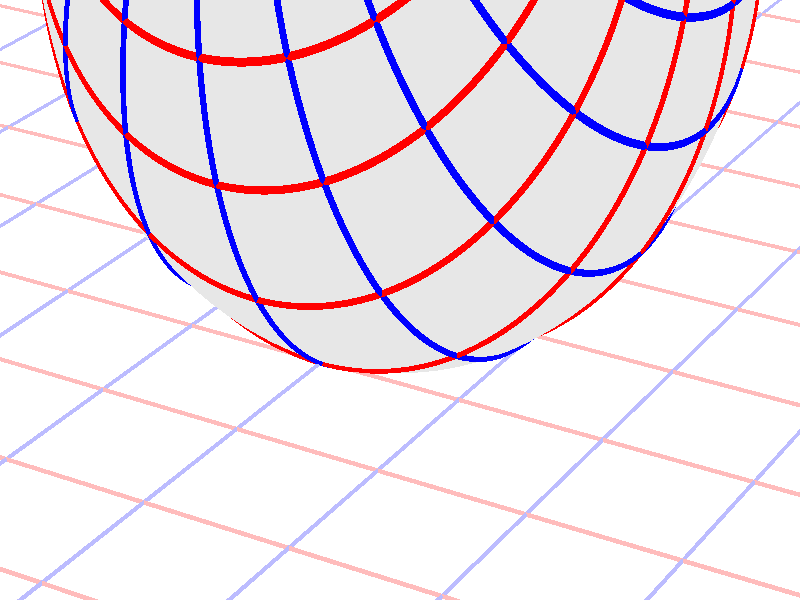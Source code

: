 #version 3.7;
global_settings{assumed_gamma 1.0}
camera{perspective location <16.275953626987476496879026, 9.396926207859083390872001, 6.840402866513374036117057> right <0.133333333333333331482962, -0.230940107675850353485814, -0.000000000000000000000000> up <-0.044429719908903583802662, -0.025651510749425152774217, 0.140953893117886280839102> direction <0.813797681349373802639491, 0.469846310392954158441370, 0.342020143325668712908083> sky <-0.296198132726023855010311, -0.171010071662834328698466, 0.939692620785908427905042> look_at <15.462155945638102139128023, 8.927079897466128954874875, 6.498382723187705600764730>}
light_source{<16.275953626987476496879026, 9.396926207859083390872001, 6.840402866513374036117057> rgb<1.0,1.0,1.0>}
background{rgb<1,1,1>}
union{object{sphere{<0.000000000000000000000000, 0.000000000000000000000000, 2.125163335176933898651441>,2.348684568259507443599432} pigment{rgbft<0.8,0.8,0.8,0.2,0.2>}}object{union{cylinder{<-50.000000000000000000000000, 50.000000000000000000000000, 0.000000000000000000000000>,<-50.000000000000000000000000, -50.000000000000000000000000, 0.000000000000000000000000>,0.010000000000000000208167}cylinder{<-49.000000000000000000000000, 50.000000000000000000000000, 0.000000000000000000000000>,<-49.000000000000000000000000, -50.000000000000000000000000, 0.000000000000000000000000>,0.010000000000000000208167}cylinder{<-48.000000000000000000000000, 50.000000000000000000000000, 0.000000000000000000000000>,<-48.000000000000000000000000, -50.000000000000000000000000, 0.000000000000000000000000>,0.010000000000000000208167}cylinder{<-47.000000000000000000000000, 50.000000000000000000000000, 0.000000000000000000000000>,<-47.000000000000000000000000, -50.000000000000000000000000, 0.000000000000000000000000>,0.010000000000000000208167}cylinder{<-46.000000000000000000000000, 50.000000000000000000000000, 0.000000000000000000000000>,<-46.000000000000000000000000, -50.000000000000000000000000, 0.000000000000000000000000>,0.010000000000000000208167}cylinder{<-45.000000000000000000000000, 50.000000000000000000000000, 0.000000000000000000000000>,<-45.000000000000000000000000, -50.000000000000000000000000, 0.000000000000000000000000>,0.010000000000000000208167}cylinder{<-44.000000000000000000000000, 50.000000000000000000000000, 0.000000000000000000000000>,<-44.000000000000000000000000, -50.000000000000000000000000, 0.000000000000000000000000>,0.010000000000000000208167}cylinder{<-43.000000000000000000000000, 50.000000000000000000000000, 0.000000000000000000000000>,<-43.000000000000000000000000, -50.000000000000000000000000, 0.000000000000000000000000>,0.010000000000000000208167}cylinder{<-42.000000000000000000000000, 50.000000000000000000000000, 0.000000000000000000000000>,<-42.000000000000000000000000, -50.000000000000000000000000, 0.000000000000000000000000>,0.010000000000000000208167}cylinder{<-41.000000000000000000000000, 50.000000000000000000000000, 0.000000000000000000000000>,<-41.000000000000000000000000, -50.000000000000000000000000, 0.000000000000000000000000>,0.010000000000000000208167}cylinder{<-40.000000000000000000000000, 50.000000000000000000000000, 0.000000000000000000000000>,<-40.000000000000000000000000, -50.000000000000000000000000, 0.000000000000000000000000>,0.010000000000000000208167}cylinder{<-39.000000000000000000000000, 50.000000000000000000000000, 0.000000000000000000000000>,<-39.000000000000000000000000, -50.000000000000000000000000, 0.000000000000000000000000>,0.010000000000000000208167}cylinder{<-38.000000000000000000000000, 50.000000000000000000000000, 0.000000000000000000000000>,<-38.000000000000000000000000, -50.000000000000000000000000, 0.000000000000000000000000>,0.010000000000000000208167}cylinder{<-37.000000000000000000000000, 50.000000000000000000000000, 0.000000000000000000000000>,<-37.000000000000000000000000, -50.000000000000000000000000, 0.000000000000000000000000>,0.010000000000000000208167}cylinder{<-36.000000000000000000000000, 50.000000000000000000000000, 0.000000000000000000000000>,<-36.000000000000000000000000, -50.000000000000000000000000, 0.000000000000000000000000>,0.010000000000000000208167}cylinder{<-35.000000000000000000000000, 50.000000000000000000000000, 0.000000000000000000000000>,<-35.000000000000000000000000, -50.000000000000000000000000, 0.000000000000000000000000>,0.010000000000000000208167}cylinder{<-34.000000000000000000000000, 50.000000000000000000000000, 0.000000000000000000000000>,<-34.000000000000000000000000, -50.000000000000000000000000, 0.000000000000000000000000>,0.010000000000000000208167}cylinder{<-33.000000000000000000000000, 50.000000000000000000000000, 0.000000000000000000000000>,<-33.000000000000000000000000, -50.000000000000000000000000, 0.000000000000000000000000>,0.010000000000000000208167}cylinder{<-32.000000000000000000000000, 50.000000000000000000000000, 0.000000000000000000000000>,<-32.000000000000000000000000, -50.000000000000000000000000, 0.000000000000000000000000>,0.010000000000000000208167}cylinder{<-31.000000000000000000000000, 50.000000000000000000000000, 0.000000000000000000000000>,<-31.000000000000000000000000, -50.000000000000000000000000, 0.000000000000000000000000>,0.010000000000000000208167}cylinder{<-30.000000000000000000000000, 50.000000000000000000000000, 0.000000000000000000000000>,<-30.000000000000000000000000, -50.000000000000000000000000, 0.000000000000000000000000>,0.010000000000000000208167}cylinder{<-29.000000000000000000000000, 50.000000000000000000000000, 0.000000000000000000000000>,<-29.000000000000000000000000, -50.000000000000000000000000, 0.000000000000000000000000>,0.010000000000000000208167}cylinder{<-28.000000000000000000000000, 50.000000000000000000000000, 0.000000000000000000000000>,<-28.000000000000000000000000, -50.000000000000000000000000, 0.000000000000000000000000>,0.010000000000000000208167}cylinder{<-27.000000000000000000000000, 50.000000000000000000000000, 0.000000000000000000000000>,<-27.000000000000000000000000, -50.000000000000000000000000, 0.000000000000000000000000>,0.010000000000000000208167}cylinder{<-26.000000000000000000000000, 50.000000000000000000000000, 0.000000000000000000000000>,<-26.000000000000000000000000, -50.000000000000000000000000, 0.000000000000000000000000>,0.010000000000000000208167}cylinder{<-25.000000000000000000000000, 50.000000000000000000000000, 0.000000000000000000000000>,<-25.000000000000000000000000, -50.000000000000000000000000, 0.000000000000000000000000>,0.010000000000000000208167}cylinder{<-24.000000000000000000000000, 50.000000000000000000000000, 0.000000000000000000000000>,<-24.000000000000000000000000, -50.000000000000000000000000, 0.000000000000000000000000>,0.010000000000000000208167}cylinder{<-23.000000000000000000000000, 50.000000000000000000000000, 0.000000000000000000000000>,<-23.000000000000000000000000, -50.000000000000000000000000, 0.000000000000000000000000>,0.010000000000000000208167}cylinder{<-22.000000000000000000000000, 50.000000000000000000000000, 0.000000000000000000000000>,<-22.000000000000000000000000, -50.000000000000000000000000, 0.000000000000000000000000>,0.010000000000000000208167}cylinder{<-21.000000000000000000000000, 50.000000000000000000000000, 0.000000000000000000000000>,<-21.000000000000000000000000, -50.000000000000000000000000, 0.000000000000000000000000>,0.010000000000000000208167}cylinder{<-20.000000000000000000000000, 50.000000000000000000000000, 0.000000000000000000000000>,<-20.000000000000000000000000, -50.000000000000000000000000, 0.000000000000000000000000>,0.010000000000000000208167}cylinder{<-19.000000000000000000000000, 50.000000000000000000000000, 0.000000000000000000000000>,<-19.000000000000000000000000, -50.000000000000000000000000, 0.000000000000000000000000>,0.010000000000000000208167}cylinder{<-18.000000000000000000000000, 50.000000000000000000000000, 0.000000000000000000000000>,<-18.000000000000000000000000, -50.000000000000000000000000, 0.000000000000000000000000>,0.010000000000000000208167}cylinder{<-17.000000000000000000000000, 50.000000000000000000000000, 0.000000000000000000000000>,<-17.000000000000000000000000, -50.000000000000000000000000, 0.000000000000000000000000>,0.010000000000000000208167}cylinder{<-16.000000000000000000000000, 50.000000000000000000000000, 0.000000000000000000000000>,<-16.000000000000000000000000, -50.000000000000000000000000, 0.000000000000000000000000>,0.010000000000000000208167}cylinder{<-15.000000000000000000000000, 50.000000000000000000000000, 0.000000000000000000000000>,<-15.000000000000000000000000, -50.000000000000000000000000, 0.000000000000000000000000>,0.010000000000000000208167}cylinder{<-14.000000000000000000000000, 50.000000000000000000000000, 0.000000000000000000000000>,<-14.000000000000000000000000, -50.000000000000000000000000, 0.000000000000000000000000>,0.010000000000000000208167}cylinder{<-13.000000000000000000000000, 50.000000000000000000000000, 0.000000000000000000000000>,<-13.000000000000000000000000, -50.000000000000000000000000, 0.000000000000000000000000>,0.010000000000000000208167}cylinder{<-12.000000000000000000000000, 50.000000000000000000000000, 0.000000000000000000000000>,<-12.000000000000000000000000, -50.000000000000000000000000, 0.000000000000000000000000>,0.010000000000000000208167}cylinder{<-11.000000000000000000000000, 50.000000000000000000000000, 0.000000000000000000000000>,<-11.000000000000000000000000, -50.000000000000000000000000, 0.000000000000000000000000>,0.010000000000000000208167}cylinder{<-10.000000000000000000000000, 50.000000000000000000000000, 0.000000000000000000000000>,<-10.000000000000000000000000, -50.000000000000000000000000, 0.000000000000000000000000>,0.010000000000000000208167}cylinder{<-9.000000000000000000000000, 50.000000000000000000000000, 0.000000000000000000000000>,<-9.000000000000000000000000, -50.000000000000000000000000, 0.000000000000000000000000>,0.010000000000000000208167}cylinder{<-8.000000000000000000000000, 50.000000000000000000000000, 0.000000000000000000000000>,<-8.000000000000000000000000, -50.000000000000000000000000, 0.000000000000000000000000>,0.010000000000000000208167}cylinder{<-7.000000000000000000000000, 50.000000000000000000000000, 0.000000000000000000000000>,<-7.000000000000000000000000, -50.000000000000000000000000, 0.000000000000000000000000>,0.010000000000000000208167}cylinder{<-6.000000000000000000000000, 50.000000000000000000000000, 0.000000000000000000000000>,<-6.000000000000000000000000, -50.000000000000000000000000, 0.000000000000000000000000>,0.010000000000000000208167}cylinder{<-5.000000000000000000000000, 50.000000000000000000000000, 0.000000000000000000000000>,<-5.000000000000000000000000, -50.000000000000000000000000, 0.000000000000000000000000>,0.010000000000000000208167}cylinder{<-4.000000000000000000000000, 50.000000000000000000000000, 0.000000000000000000000000>,<-4.000000000000000000000000, -50.000000000000000000000000, 0.000000000000000000000000>,0.010000000000000000208167}cylinder{<-3.000000000000000000000000, 50.000000000000000000000000, 0.000000000000000000000000>,<-3.000000000000000000000000, -50.000000000000000000000000, 0.000000000000000000000000>,0.010000000000000000208167}cylinder{<-2.000000000000000000000000, 50.000000000000000000000000, 0.000000000000000000000000>,<-2.000000000000000000000000, -50.000000000000000000000000, 0.000000000000000000000000>,0.010000000000000000208167}cylinder{<-1.000000000000000000000000, 50.000000000000000000000000, 0.000000000000000000000000>,<-1.000000000000000000000000, -50.000000000000000000000000, 0.000000000000000000000000>,0.010000000000000000208167}cylinder{<0.000000000000000000000000, 50.000000000000000000000000, 0.000000000000000000000000>,<0.000000000000000000000000, -50.000000000000000000000000, 0.000000000000000000000000>,0.010000000000000000208167}cylinder{<1.000000000000000000000000, 50.000000000000000000000000, 0.000000000000000000000000>,<1.000000000000000000000000, -50.000000000000000000000000, 0.000000000000000000000000>,0.010000000000000000208167}cylinder{<2.000000000000000000000000, 50.000000000000000000000000, 0.000000000000000000000000>,<2.000000000000000000000000, -50.000000000000000000000000, 0.000000000000000000000000>,0.010000000000000000208167}cylinder{<3.000000000000000000000000, 50.000000000000000000000000, 0.000000000000000000000000>,<3.000000000000000000000000, -50.000000000000000000000000, 0.000000000000000000000000>,0.010000000000000000208167}cylinder{<4.000000000000000000000000, 50.000000000000000000000000, 0.000000000000000000000000>,<4.000000000000000000000000, -50.000000000000000000000000, 0.000000000000000000000000>,0.010000000000000000208167}cylinder{<5.000000000000000000000000, 50.000000000000000000000000, 0.000000000000000000000000>,<5.000000000000000000000000, -50.000000000000000000000000, 0.000000000000000000000000>,0.010000000000000000208167}cylinder{<6.000000000000000000000000, 50.000000000000000000000000, 0.000000000000000000000000>,<6.000000000000000000000000, -50.000000000000000000000000, 0.000000000000000000000000>,0.010000000000000000208167}cylinder{<7.000000000000000000000000, 50.000000000000000000000000, 0.000000000000000000000000>,<7.000000000000000000000000, -50.000000000000000000000000, 0.000000000000000000000000>,0.010000000000000000208167}cylinder{<8.000000000000000000000000, 50.000000000000000000000000, 0.000000000000000000000000>,<8.000000000000000000000000, -50.000000000000000000000000, 0.000000000000000000000000>,0.010000000000000000208167}cylinder{<9.000000000000000000000000, 50.000000000000000000000000, 0.000000000000000000000000>,<9.000000000000000000000000, -50.000000000000000000000000, 0.000000000000000000000000>,0.010000000000000000208167}cylinder{<10.000000000000000000000000, 50.000000000000000000000000, 0.000000000000000000000000>,<10.000000000000000000000000, -50.000000000000000000000000, 0.000000000000000000000000>,0.010000000000000000208167}cylinder{<11.000000000000000000000000, 50.000000000000000000000000, 0.000000000000000000000000>,<11.000000000000000000000000, -50.000000000000000000000000, 0.000000000000000000000000>,0.010000000000000000208167}cylinder{<12.000000000000000000000000, 50.000000000000000000000000, 0.000000000000000000000000>,<12.000000000000000000000000, -50.000000000000000000000000, 0.000000000000000000000000>,0.010000000000000000208167}cylinder{<13.000000000000000000000000, 50.000000000000000000000000, 0.000000000000000000000000>,<13.000000000000000000000000, -50.000000000000000000000000, 0.000000000000000000000000>,0.010000000000000000208167}cylinder{<14.000000000000000000000000, 50.000000000000000000000000, 0.000000000000000000000000>,<14.000000000000000000000000, -50.000000000000000000000000, 0.000000000000000000000000>,0.010000000000000000208167}cylinder{<15.000000000000000000000000, 50.000000000000000000000000, 0.000000000000000000000000>,<15.000000000000000000000000, -50.000000000000000000000000, 0.000000000000000000000000>,0.010000000000000000208167}cylinder{<16.000000000000000000000000, 50.000000000000000000000000, 0.000000000000000000000000>,<16.000000000000000000000000, -50.000000000000000000000000, 0.000000000000000000000000>,0.010000000000000000208167}cylinder{<17.000000000000000000000000, 50.000000000000000000000000, 0.000000000000000000000000>,<17.000000000000000000000000, -50.000000000000000000000000, 0.000000000000000000000000>,0.010000000000000000208167}cylinder{<18.000000000000000000000000, 50.000000000000000000000000, 0.000000000000000000000000>,<18.000000000000000000000000, -50.000000000000000000000000, 0.000000000000000000000000>,0.010000000000000000208167}cylinder{<19.000000000000000000000000, 50.000000000000000000000000, 0.000000000000000000000000>,<19.000000000000000000000000, -50.000000000000000000000000, 0.000000000000000000000000>,0.010000000000000000208167}cylinder{<20.000000000000000000000000, 50.000000000000000000000000, 0.000000000000000000000000>,<20.000000000000000000000000, -50.000000000000000000000000, 0.000000000000000000000000>,0.010000000000000000208167}cylinder{<21.000000000000000000000000, 50.000000000000000000000000, 0.000000000000000000000000>,<21.000000000000000000000000, -50.000000000000000000000000, 0.000000000000000000000000>,0.010000000000000000208167}cylinder{<22.000000000000000000000000, 50.000000000000000000000000, 0.000000000000000000000000>,<22.000000000000000000000000, -50.000000000000000000000000, 0.000000000000000000000000>,0.010000000000000000208167}cylinder{<23.000000000000000000000000, 50.000000000000000000000000, 0.000000000000000000000000>,<23.000000000000000000000000, -50.000000000000000000000000, 0.000000000000000000000000>,0.010000000000000000208167}cylinder{<24.000000000000000000000000, 50.000000000000000000000000, 0.000000000000000000000000>,<24.000000000000000000000000, -50.000000000000000000000000, 0.000000000000000000000000>,0.010000000000000000208167}cylinder{<25.000000000000000000000000, 50.000000000000000000000000, 0.000000000000000000000000>,<25.000000000000000000000000, -50.000000000000000000000000, 0.000000000000000000000000>,0.010000000000000000208167}cylinder{<26.000000000000000000000000, 50.000000000000000000000000, 0.000000000000000000000000>,<26.000000000000000000000000, -50.000000000000000000000000, 0.000000000000000000000000>,0.010000000000000000208167}cylinder{<27.000000000000000000000000, 50.000000000000000000000000, 0.000000000000000000000000>,<27.000000000000000000000000, -50.000000000000000000000000, 0.000000000000000000000000>,0.010000000000000000208167}cylinder{<28.000000000000000000000000, 50.000000000000000000000000, 0.000000000000000000000000>,<28.000000000000000000000000, -50.000000000000000000000000, 0.000000000000000000000000>,0.010000000000000000208167}cylinder{<29.000000000000000000000000, 50.000000000000000000000000, 0.000000000000000000000000>,<29.000000000000000000000000, -50.000000000000000000000000, 0.000000000000000000000000>,0.010000000000000000208167}cylinder{<30.000000000000000000000000, 50.000000000000000000000000, 0.000000000000000000000000>,<30.000000000000000000000000, -50.000000000000000000000000, 0.000000000000000000000000>,0.010000000000000000208167}cylinder{<31.000000000000000000000000, 50.000000000000000000000000, 0.000000000000000000000000>,<31.000000000000000000000000, -50.000000000000000000000000, 0.000000000000000000000000>,0.010000000000000000208167}cylinder{<32.000000000000000000000000, 50.000000000000000000000000, 0.000000000000000000000000>,<32.000000000000000000000000, -50.000000000000000000000000, 0.000000000000000000000000>,0.010000000000000000208167}cylinder{<33.000000000000000000000000, 50.000000000000000000000000, 0.000000000000000000000000>,<33.000000000000000000000000, -50.000000000000000000000000, 0.000000000000000000000000>,0.010000000000000000208167}cylinder{<34.000000000000000000000000, 50.000000000000000000000000, 0.000000000000000000000000>,<34.000000000000000000000000, -50.000000000000000000000000, 0.000000000000000000000000>,0.010000000000000000208167}cylinder{<35.000000000000000000000000, 50.000000000000000000000000, 0.000000000000000000000000>,<35.000000000000000000000000, -50.000000000000000000000000, 0.000000000000000000000000>,0.010000000000000000208167}cylinder{<36.000000000000000000000000, 50.000000000000000000000000, 0.000000000000000000000000>,<36.000000000000000000000000, -50.000000000000000000000000, 0.000000000000000000000000>,0.010000000000000000208167}cylinder{<37.000000000000000000000000, 50.000000000000000000000000, 0.000000000000000000000000>,<37.000000000000000000000000, -50.000000000000000000000000, 0.000000000000000000000000>,0.010000000000000000208167}cylinder{<38.000000000000000000000000, 50.000000000000000000000000, 0.000000000000000000000000>,<38.000000000000000000000000, -50.000000000000000000000000, 0.000000000000000000000000>,0.010000000000000000208167}cylinder{<39.000000000000000000000000, 50.000000000000000000000000, 0.000000000000000000000000>,<39.000000000000000000000000, -50.000000000000000000000000, 0.000000000000000000000000>,0.010000000000000000208167}cylinder{<40.000000000000000000000000, 50.000000000000000000000000, 0.000000000000000000000000>,<40.000000000000000000000000, -50.000000000000000000000000, 0.000000000000000000000000>,0.010000000000000000208167}cylinder{<41.000000000000000000000000, 50.000000000000000000000000, 0.000000000000000000000000>,<41.000000000000000000000000, -50.000000000000000000000000, 0.000000000000000000000000>,0.010000000000000000208167}cylinder{<42.000000000000000000000000, 50.000000000000000000000000, 0.000000000000000000000000>,<42.000000000000000000000000, -50.000000000000000000000000, 0.000000000000000000000000>,0.010000000000000000208167}cylinder{<43.000000000000000000000000, 50.000000000000000000000000, 0.000000000000000000000000>,<43.000000000000000000000000, -50.000000000000000000000000, 0.000000000000000000000000>,0.010000000000000000208167}cylinder{<44.000000000000000000000000, 50.000000000000000000000000, 0.000000000000000000000000>,<44.000000000000000000000000, -50.000000000000000000000000, 0.000000000000000000000000>,0.010000000000000000208167}cylinder{<45.000000000000000000000000, 50.000000000000000000000000, 0.000000000000000000000000>,<45.000000000000000000000000, -50.000000000000000000000000, 0.000000000000000000000000>,0.010000000000000000208167}cylinder{<46.000000000000000000000000, 50.000000000000000000000000, 0.000000000000000000000000>,<46.000000000000000000000000, -50.000000000000000000000000, 0.000000000000000000000000>,0.010000000000000000208167}cylinder{<47.000000000000000000000000, 50.000000000000000000000000, 0.000000000000000000000000>,<47.000000000000000000000000, -50.000000000000000000000000, 0.000000000000000000000000>,0.010000000000000000208167}cylinder{<48.000000000000000000000000, 50.000000000000000000000000, 0.000000000000000000000000>,<48.000000000000000000000000, -50.000000000000000000000000, 0.000000000000000000000000>,0.010000000000000000208167}cylinder{<49.000000000000000000000000, 50.000000000000000000000000, 0.000000000000000000000000>,<49.000000000000000000000000, -50.000000000000000000000000, 0.000000000000000000000000>,0.010000000000000000208167}cylinder{<50.000000000000000000000000, 50.000000000000000000000000, 0.000000000000000000000000>,<50.000000000000000000000000, -50.000000000000000000000000, 0.000000000000000000000000>,0.010000000000000000208167}} pigment{rgb<1.0,0.5,0.5>}}object{union{cylinder{<50.000000000000000000000000, -50.000000000000000000000000, 0.000000000000000000000000>,<-50.000000000000000000000000, -50.000000000000000000000000, 0.000000000000000000000000>,0.010000000000000000208167}cylinder{<50.000000000000000000000000, -49.000000000000000000000000, 0.000000000000000000000000>,<-50.000000000000000000000000, -49.000000000000000000000000, 0.000000000000000000000000>,0.010000000000000000208167}cylinder{<50.000000000000000000000000, -48.000000000000000000000000, 0.000000000000000000000000>,<-50.000000000000000000000000, -48.000000000000000000000000, 0.000000000000000000000000>,0.010000000000000000208167}cylinder{<50.000000000000000000000000, -47.000000000000000000000000, 0.000000000000000000000000>,<-50.000000000000000000000000, -47.000000000000000000000000, 0.000000000000000000000000>,0.010000000000000000208167}cylinder{<50.000000000000000000000000, -46.000000000000000000000000, 0.000000000000000000000000>,<-50.000000000000000000000000, -46.000000000000000000000000, 0.000000000000000000000000>,0.010000000000000000208167}cylinder{<50.000000000000000000000000, -45.000000000000000000000000, 0.000000000000000000000000>,<-50.000000000000000000000000, -45.000000000000000000000000, 0.000000000000000000000000>,0.010000000000000000208167}cylinder{<50.000000000000000000000000, -44.000000000000000000000000, 0.000000000000000000000000>,<-50.000000000000000000000000, -44.000000000000000000000000, 0.000000000000000000000000>,0.010000000000000000208167}cylinder{<50.000000000000000000000000, -43.000000000000000000000000, 0.000000000000000000000000>,<-50.000000000000000000000000, -43.000000000000000000000000, 0.000000000000000000000000>,0.010000000000000000208167}cylinder{<50.000000000000000000000000, -42.000000000000000000000000, 0.000000000000000000000000>,<-50.000000000000000000000000, -42.000000000000000000000000, 0.000000000000000000000000>,0.010000000000000000208167}cylinder{<50.000000000000000000000000, -41.000000000000000000000000, 0.000000000000000000000000>,<-50.000000000000000000000000, -41.000000000000000000000000, 0.000000000000000000000000>,0.010000000000000000208167}cylinder{<50.000000000000000000000000, -40.000000000000000000000000, 0.000000000000000000000000>,<-50.000000000000000000000000, -40.000000000000000000000000, 0.000000000000000000000000>,0.010000000000000000208167}cylinder{<50.000000000000000000000000, -39.000000000000000000000000, 0.000000000000000000000000>,<-50.000000000000000000000000, -39.000000000000000000000000, 0.000000000000000000000000>,0.010000000000000000208167}cylinder{<50.000000000000000000000000, -38.000000000000000000000000, 0.000000000000000000000000>,<-50.000000000000000000000000, -38.000000000000000000000000, 0.000000000000000000000000>,0.010000000000000000208167}cylinder{<50.000000000000000000000000, -37.000000000000000000000000, 0.000000000000000000000000>,<-50.000000000000000000000000, -37.000000000000000000000000, 0.000000000000000000000000>,0.010000000000000000208167}cylinder{<50.000000000000000000000000, -36.000000000000000000000000, 0.000000000000000000000000>,<-50.000000000000000000000000, -36.000000000000000000000000, 0.000000000000000000000000>,0.010000000000000000208167}cylinder{<50.000000000000000000000000, -35.000000000000000000000000, 0.000000000000000000000000>,<-50.000000000000000000000000, -35.000000000000000000000000, 0.000000000000000000000000>,0.010000000000000000208167}cylinder{<50.000000000000000000000000, -34.000000000000000000000000, 0.000000000000000000000000>,<-50.000000000000000000000000, -34.000000000000000000000000, 0.000000000000000000000000>,0.010000000000000000208167}cylinder{<50.000000000000000000000000, -33.000000000000000000000000, 0.000000000000000000000000>,<-50.000000000000000000000000, -33.000000000000000000000000, 0.000000000000000000000000>,0.010000000000000000208167}cylinder{<50.000000000000000000000000, -32.000000000000000000000000, 0.000000000000000000000000>,<-50.000000000000000000000000, -32.000000000000000000000000, 0.000000000000000000000000>,0.010000000000000000208167}cylinder{<50.000000000000000000000000, -31.000000000000000000000000, 0.000000000000000000000000>,<-50.000000000000000000000000, -31.000000000000000000000000, 0.000000000000000000000000>,0.010000000000000000208167}cylinder{<50.000000000000000000000000, -30.000000000000000000000000, 0.000000000000000000000000>,<-50.000000000000000000000000, -30.000000000000000000000000, 0.000000000000000000000000>,0.010000000000000000208167}cylinder{<50.000000000000000000000000, -29.000000000000000000000000, 0.000000000000000000000000>,<-50.000000000000000000000000, -29.000000000000000000000000, 0.000000000000000000000000>,0.010000000000000000208167}cylinder{<50.000000000000000000000000, -28.000000000000000000000000, 0.000000000000000000000000>,<-50.000000000000000000000000, -28.000000000000000000000000, 0.000000000000000000000000>,0.010000000000000000208167}cylinder{<50.000000000000000000000000, -27.000000000000000000000000, 0.000000000000000000000000>,<-50.000000000000000000000000, -27.000000000000000000000000, 0.000000000000000000000000>,0.010000000000000000208167}cylinder{<50.000000000000000000000000, -26.000000000000000000000000, 0.000000000000000000000000>,<-50.000000000000000000000000, -26.000000000000000000000000, 0.000000000000000000000000>,0.010000000000000000208167}cylinder{<50.000000000000000000000000, -25.000000000000000000000000, 0.000000000000000000000000>,<-50.000000000000000000000000, -25.000000000000000000000000, 0.000000000000000000000000>,0.010000000000000000208167}cylinder{<50.000000000000000000000000, -24.000000000000000000000000, 0.000000000000000000000000>,<-50.000000000000000000000000, -24.000000000000000000000000, 0.000000000000000000000000>,0.010000000000000000208167}cylinder{<50.000000000000000000000000, -23.000000000000000000000000, 0.000000000000000000000000>,<-50.000000000000000000000000, -23.000000000000000000000000, 0.000000000000000000000000>,0.010000000000000000208167}cylinder{<50.000000000000000000000000, -22.000000000000000000000000, 0.000000000000000000000000>,<-50.000000000000000000000000, -22.000000000000000000000000, 0.000000000000000000000000>,0.010000000000000000208167}cylinder{<50.000000000000000000000000, -21.000000000000000000000000, 0.000000000000000000000000>,<-50.000000000000000000000000, -21.000000000000000000000000, 0.000000000000000000000000>,0.010000000000000000208167}cylinder{<50.000000000000000000000000, -20.000000000000000000000000, 0.000000000000000000000000>,<-50.000000000000000000000000, -20.000000000000000000000000, 0.000000000000000000000000>,0.010000000000000000208167}cylinder{<50.000000000000000000000000, -19.000000000000000000000000, 0.000000000000000000000000>,<-50.000000000000000000000000, -19.000000000000000000000000, 0.000000000000000000000000>,0.010000000000000000208167}cylinder{<50.000000000000000000000000, -18.000000000000000000000000, 0.000000000000000000000000>,<-50.000000000000000000000000, -18.000000000000000000000000, 0.000000000000000000000000>,0.010000000000000000208167}cylinder{<50.000000000000000000000000, -17.000000000000000000000000, 0.000000000000000000000000>,<-50.000000000000000000000000, -17.000000000000000000000000, 0.000000000000000000000000>,0.010000000000000000208167}cylinder{<50.000000000000000000000000, -16.000000000000000000000000, 0.000000000000000000000000>,<-50.000000000000000000000000, -16.000000000000000000000000, 0.000000000000000000000000>,0.010000000000000000208167}cylinder{<50.000000000000000000000000, -15.000000000000000000000000, 0.000000000000000000000000>,<-50.000000000000000000000000, -15.000000000000000000000000, 0.000000000000000000000000>,0.010000000000000000208167}cylinder{<50.000000000000000000000000, -14.000000000000000000000000, 0.000000000000000000000000>,<-50.000000000000000000000000, -14.000000000000000000000000, 0.000000000000000000000000>,0.010000000000000000208167}cylinder{<50.000000000000000000000000, -13.000000000000000000000000, 0.000000000000000000000000>,<-50.000000000000000000000000, -13.000000000000000000000000, 0.000000000000000000000000>,0.010000000000000000208167}cylinder{<50.000000000000000000000000, -12.000000000000000000000000, 0.000000000000000000000000>,<-50.000000000000000000000000, -12.000000000000000000000000, 0.000000000000000000000000>,0.010000000000000000208167}cylinder{<50.000000000000000000000000, -11.000000000000000000000000, 0.000000000000000000000000>,<-50.000000000000000000000000, -11.000000000000000000000000, 0.000000000000000000000000>,0.010000000000000000208167}cylinder{<50.000000000000000000000000, -10.000000000000000000000000, 0.000000000000000000000000>,<-50.000000000000000000000000, -10.000000000000000000000000, 0.000000000000000000000000>,0.010000000000000000208167}cylinder{<50.000000000000000000000000, -9.000000000000000000000000, 0.000000000000000000000000>,<-50.000000000000000000000000, -9.000000000000000000000000, 0.000000000000000000000000>,0.010000000000000000208167}cylinder{<50.000000000000000000000000, -8.000000000000000000000000, 0.000000000000000000000000>,<-50.000000000000000000000000, -8.000000000000000000000000, 0.000000000000000000000000>,0.010000000000000000208167}cylinder{<50.000000000000000000000000, -7.000000000000000000000000, 0.000000000000000000000000>,<-50.000000000000000000000000, -7.000000000000000000000000, 0.000000000000000000000000>,0.010000000000000000208167}cylinder{<50.000000000000000000000000, -6.000000000000000000000000, 0.000000000000000000000000>,<-50.000000000000000000000000, -6.000000000000000000000000, 0.000000000000000000000000>,0.010000000000000000208167}cylinder{<50.000000000000000000000000, -5.000000000000000000000000, 0.000000000000000000000000>,<-50.000000000000000000000000, -5.000000000000000000000000, 0.000000000000000000000000>,0.010000000000000000208167}cylinder{<50.000000000000000000000000, -4.000000000000000000000000, 0.000000000000000000000000>,<-50.000000000000000000000000, -4.000000000000000000000000, 0.000000000000000000000000>,0.010000000000000000208167}cylinder{<50.000000000000000000000000, -3.000000000000000000000000, 0.000000000000000000000000>,<-50.000000000000000000000000, -3.000000000000000000000000, 0.000000000000000000000000>,0.010000000000000000208167}cylinder{<50.000000000000000000000000, -2.000000000000000000000000, 0.000000000000000000000000>,<-50.000000000000000000000000, -2.000000000000000000000000, 0.000000000000000000000000>,0.010000000000000000208167}cylinder{<50.000000000000000000000000, -1.000000000000000000000000, 0.000000000000000000000000>,<-50.000000000000000000000000, -1.000000000000000000000000, 0.000000000000000000000000>,0.010000000000000000208167}cylinder{<50.000000000000000000000000, 0.000000000000000000000000, 0.000000000000000000000000>,<-50.000000000000000000000000, 0.000000000000000000000000, 0.000000000000000000000000>,0.010000000000000000208167}cylinder{<50.000000000000000000000000, 1.000000000000000000000000, 0.000000000000000000000000>,<-50.000000000000000000000000, 1.000000000000000000000000, 0.000000000000000000000000>,0.010000000000000000208167}cylinder{<50.000000000000000000000000, 2.000000000000000000000000, 0.000000000000000000000000>,<-50.000000000000000000000000, 2.000000000000000000000000, 0.000000000000000000000000>,0.010000000000000000208167}cylinder{<50.000000000000000000000000, 3.000000000000000000000000, 0.000000000000000000000000>,<-50.000000000000000000000000, 3.000000000000000000000000, 0.000000000000000000000000>,0.010000000000000000208167}cylinder{<50.000000000000000000000000, 4.000000000000000000000000, 0.000000000000000000000000>,<-50.000000000000000000000000, 4.000000000000000000000000, 0.000000000000000000000000>,0.010000000000000000208167}cylinder{<50.000000000000000000000000, 5.000000000000000000000000, 0.000000000000000000000000>,<-50.000000000000000000000000, 5.000000000000000000000000, 0.000000000000000000000000>,0.010000000000000000208167}cylinder{<50.000000000000000000000000, 6.000000000000000000000000, 0.000000000000000000000000>,<-50.000000000000000000000000, 6.000000000000000000000000, 0.000000000000000000000000>,0.010000000000000000208167}cylinder{<50.000000000000000000000000, 7.000000000000000000000000, 0.000000000000000000000000>,<-50.000000000000000000000000, 7.000000000000000000000000, 0.000000000000000000000000>,0.010000000000000000208167}cylinder{<50.000000000000000000000000, 8.000000000000000000000000, 0.000000000000000000000000>,<-50.000000000000000000000000, 8.000000000000000000000000, 0.000000000000000000000000>,0.010000000000000000208167}cylinder{<50.000000000000000000000000, 9.000000000000000000000000, 0.000000000000000000000000>,<-50.000000000000000000000000, 9.000000000000000000000000, 0.000000000000000000000000>,0.010000000000000000208167}cylinder{<50.000000000000000000000000, 10.000000000000000000000000, 0.000000000000000000000000>,<-50.000000000000000000000000, 10.000000000000000000000000, 0.000000000000000000000000>,0.010000000000000000208167}cylinder{<50.000000000000000000000000, 11.000000000000000000000000, 0.000000000000000000000000>,<-50.000000000000000000000000, 11.000000000000000000000000, 0.000000000000000000000000>,0.010000000000000000208167}cylinder{<50.000000000000000000000000, 12.000000000000000000000000, 0.000000000000000000000000>,<-50.000000000000000000000000, 12.000000000000000000000000, 0.000000000000000000000000>,0.010000000000000000208167}cylinder{<50.000000000000000000000000, 13.000000000000000000000000, 0.000000000000000000000000>,<-50.000000000000000000000000, 13.000000000000000000000000, 0.000000000000000000000000>,0.010000000000000000208167}cylinder{<50.000000000000000000000000, 14.000000000000000000000000, 0.000000000000000000000000>,<-50.000000000000000000000000, 14.000000000000000000000000, 0.000000000000000000000000>,0.010000000000000000208167}cylinder{<50.000000000000000000000000, 15.000000000000000000000000, 0.000000000000000000000000>,<-50.000000000000000000000000, 15.000000000000000000000000, 0.000000000000000000000000>,0.010000000000000000208167}cylinder{<50.000000000000000000000000, 16.000000000000000000000000, 0.000000000000000000000000>,<-50.000000000000000000000000, 16.000000000000000000000000, 0.000000000000000000000000>,0.010000000000000000208167}cylinder{<50.000000000000000000000000, 17.000000000000000000000000, 0.000000000000000000000000>,<-50.000000000000000000000000, 17.000000000000000000000000, 0.000000000000000000000000>,0.010000000000000000208167}cylinder{<50.000000000000000000000000, 18.000000000000000000000000, 0.000000000000000000000000>,<-50.000000000000000000000000, 18.000000000000000000000000, 0.000000000000000000000000>,0.010000000000000000208167}cylinder{<50.000000000000000000000000, 19.000000000000000000000000, 0.000000000000000000000000>,<-50.000000000000000000000000, 19.000000000000000000000000, 0.000000000000000000000000>,0.010000000000000000208167}cylinder{<50.000000000000000000000000, 20.000000000000000000000000, 0.000000000000000000000000>,<-50.000000000000000000000000, 20.000000000000000000000000, 0.000000000000000000000000>,0.010000000000000000208167}cylinder{<50.000000000000000000000000, 21.000000000000000000000000, 0.000000000000000000000000>,<-50.000000000000000000000000, 21.000000000000000000000000, 0.000000000000000000000000>,0.010000000000000000208167}cylinder{<50.000000000000000000000000, 22.000000000000000000000000, 0.000000000000000000000000>,<-50.000000000000000000000000, 22.000000000000000000000000, 0.000000000000000000000000>,0.010000000000000000208167}cylinder{<50.000000000000000000000000, 23.000000000000000000000000, 0.000000000000000000000000>,<-50.000000000000000000000000, 23.000000000000000000000000, 0.000000000000000000000000>,0.010000000000000000208167}cylinder{<50.000000000000000000000000, 24.000000000000000000000000, 0.000000000000000000000000>,<-50.000000000000000000000000, 24.000000000000000000000000, 0.000000000000000000000000>,0.010000000000000000208167}cylinder{<50.000000000000000000000000, 25.000000000000000000000000, 0.000000000000000000000000>,<-50.000000000000000000000000, 25.000000000000000000000000, 0.000000000000000000000000>,0.010000000000000000208167}cylinder{<50.000000000000000000000000, 26.000000000000000000000000, 0.000000000000000000000000>,<-50.000000000000000000000000, 26.000000000000000000000000, 0.000000000000000000000000>,0.010000000000000000208167}cylinder{<50.000000000000000000000000, 27.000000000000000000000000, 0.000000000000000000000000>,<-50.000000000000000000000000, 27.000000000000000000000000, 0.000000000000000000000000>,0.010000000000000000208167}cylinder{<50.000000000000000000000000, 28.000000000000000000000000, 0.000000000000000000000000>,<-50.000000000000000000000000, 28.000000000000000000000000, 0.000000000000000000000000>,0.010000000000000000208167}cylinder{<50.000000000000000000000000, 29.000000000000000000000000, 0.000000000000000000000000>,<-50.000000000000000000000000, 29.000000000000000000000000, 0.000000000000000000000000>,0.010000000000000000208167}cylinder{<50.000000000000000000000000, 30.000000000000000000000000, 0.000000000000000000000000>,<-50.000000000000000000000000, 30.000000000000000000000000, 0.000000000000000000000000>,0.010000000000000000208167}cylinder{<50.000000000000000000000000, 31.000000000000000000000000, 0.000000000000000000000000>,<-50.000000000000000000000000, 31.000000000000000000000000, 0.000000000000000000000000>,0.010000000000000000208167}cylinder{<50.000000000000000000000000, 32.000000000000000000000000, 0.000000000000000000000000>,<-50.000000000000000000000000, 32.000000000000000000000000, 0.000000000000000000000000>,0.010000000000000000208167}cylinder{<50.000000000000000000000000, 33.000000000000000000000000, 0.000000000000000000000000>,<-50.000000000000000000000000, 33.000000000000000000000000, 0.000000000000000000000000>,0.010000000000000000208167}cylinder{<50.000000000000000000000000, 34.000000000000000000000000, 0.000000000000000000000000>,<-50.000000000000000000000000, 34.000000000000000000000000, 0.000000000000000000000000>,0.010000000000000000208167}cylinder{<50.000000000000000000000000, 35.000000000000000000000000, 0.000000000000000000000000>,<-50.000000000000000000000000, 35.000000000000000000000000, 0.000000000000000000000000>,0.010000000000000000208167}cylinder{<50.000000000000000000000000, 36.000000000000000000000000, 0.000000000000000000000000>,<-50.000000000000000000000000, 36.000000000000000000000000, 0.000000000000000000000000>,0.010000000000000000208167}cylinder{<50.000000000000000000000000, 37.000000000000000000000000, 0.000000000000000000000000>,<-50.000000000000000000000000, 37.000000000000000000000000, 0.000000000000000000000000>,0.010000000000000000208167}cylinder{<50.000000000000000000000000, 38.000000000000000000000000, 0.000000000000000000000000>,<-50.000000000000000000000000, 38.000000000000000000000000, 0.000000000000000000000000>,0.010000000000000000208167}cylinder{<50.000000000000000000000000, 39.000000000000000000000000, 0.000000000000000000000000>,<-50.000000000000000000000000, 39.000000000000000000000000, 0.000000000000000000000000>,0.010000000000000000208167}cylinder{<50.000000000000000000000000, 40.000000000000000000000000, 0.000000000000000000000000>,<-50.000000000000000000000000, 40.000000000000000000000000, 0.000000000000000000000000>,0.010000000000000000208167}cylinder{<50.000000000000000000000000, 41.000000000000000000000000, 0.000000000000000000000000>,<-50.000000000000000000000000, 41.000000000000000000000000, 0.000000000000000000000000>,0.010000000000000000208167}cylinder{<50.000000000000000000000000, 42.000000000000000000000000, 0.000000000000000000000000>,<-50.000000000000000000000000, 42.000000000000000000000000, 0.000000000000000000000000>,0.010000000000000000208167}cylinder{<50.000000000000000000000000, 43.000000000000000000000000, 0.000000000000000000000000>,<-50.000000000000000000000000, 43.000000000000000000000000, 0.000000000000000000000000>,0.010000000000000000208167}cylinder{<50.000000000000000000000000, 44.000000000000000000000000, 0.000000000000000000000000>,<-50.000000000000000000000000, 44.000000000000000000000000, 0.000000000000000000000000>,0.010000000000000000208167}cylinder{<50.000000000000000000000000, 45.000000000000000000000000, 0.000000000000000000000000>,<-50.000000000000000000000000, 45.000000000000000000000000, 0.000000000000000000000000>,0.010000000000000000208167}cylinder{<50.000000000000000000000000, 46.000000000000000000000000, 0.000000000000000000000000>,<-50.000000000000000000000000, 46.000000000000000000000000, 0.000000000000000000000000>,0.010000000000000000208167}cylinder{<50.000000000000000000000000, 47.000000000000000000000000, 0.000000000000000000000000>,<-50.000000000000000000000000, 47.000000000000000000000000, 0.000000000000000000000000>,0.010000000000000000208167}cylinder{<50.000000000000000000000000, 48.000000000000000000000000, 0.000000000000000000000000>,<-50.000000000000000000000000, 48.000000000000000000000000, 0.000000000000000000000000>,0.010000000000000000208167}cylinder{<50.000000000000000000000000, 49.000000000000000000000000, 0.000000000000000000000000>,<-50.000000000000000000000000, 49.000000000000000000000000, 0.000000000000000000000000>,0.010000000000000000208167}cylinder{<50.000000000000000000000000, 50.000000000000000000000000, 0.000000000000000000000000>,<-50.000000000000000000000000, 50.000000000000000000000000, 0.000000000000000000000000>,0.010000000000000000208167}} pigment{rgb<0.5,0.5,1.0>}}sphere{<0.000000000000000000000000, 0.000000000000000000000000, 4.473847903436441342250873>,0.050000000000000002775558}object{union{object{torus{0.209316912262152793333669,0.020000000000000000416334} matrix <0.996020814504281482015813, -0.000000000000000000000000, 0.089120912664918033874173, 0.089120912664918033874173, 0.000000000000000000000000, -0.996020814504281482015813, 0.000000000000000000000000, 1.000000000000000000000000, 0.000000000000000000000000, -0.208484001441143124155886, 0.000000000000000000000000, 4.455193389182722008001747>}object{torus{0.213553720148885545215833,0.020000000000000000416334} matrix <0.995857759532173703043156, -0.000000000000000000000000, 0.090924819381505803117527, 0.090924819381505803117527, 0.000000000000000000000000, -0.995857759532173703043156, 0.000000000000000000000000, 1.000000000000000000000000, 0.000000000000000000000000, -0.212669129287238412029382, 0.000000000000000000000000, 4.454430570004436873432496>}object{torus{0.217964826863403043910594,0.020000000000000000416334} matrix <0.995684495620148490857559, -0.000000000000000000000000, 0.092802937354648423751158, 0.092802937354648423751158, 0.000000000000000000000000, -0.995684495620148490857559, 0.000000000000000000000000, 1.000000000000000000000000, 0.000000000000000000000000, -0.217024198698046427713493, 0.000000000000000000000000, 4.453620127261859629186347>}object{torus{0.222561163723454663587731,0.020000000000000000416334} matrix <0.995500154397776171322221, -0.000000000000000000000000, 0.094759920821009285818448, 0.094759920821009285818448, 0.000000000000000000000000, -0.995500154397776171322221, 0.000000000000000000000000, 1.000000000000000000000000, 0.000000000000000000000000, -0.221559672849875488598315, 0.000000000000000000000000, 4.452758025184222034908998>}object{torus{0.227354591101335684610873,0.020000000000000000416334} matrix <0.995303773393331536745166, -0.000000000000000000000000, 0.096800819567790144515307, 0.096800819567790144515307, 0.000000000000000000000000, -0.995303773393331536745166, 0.000000000000000000000000, 1.000000000000000000000000, 0.000000000000000000000000, -0.226286882422161744754519, 0.000000000000000000000000, 4.451839792687279917515752>}object{torus{0.232357998738292298446240,0.020000000000000000416334} matrix <0.995094283557606096302095, -0.000000000000000000000000, 0.098931121650240011478061, 0.098931121650240011478061, 0.000000000000000000000000, -0.995094283557606096302095, 0.000000000000000000000000, 1.000000000000000000000000, 0.000000000000000000000000, -0.231218116283180147307874, 0.000000000000000000000000, 4.450860465996987258563422>}object{torus{0.237585419267639957885407,0.020000000000000000416334} matrix <0.994870494817172046353448, -0.000000000000000000000000, 0.101156801759621661762623, 0.101156801759621661762623, 0.000000000000000000000000, -0.994870494817172046353448, 0.000000000000000000000000, 1.000000000000000000000000, 0.000000000000000000000000, -0.236366723627982999733632, 0.000000000000000000000000, 4.449814522278112249864535>}object{torus{0.243052157013001202123803,0.020000000000000000416334} matrix <0.994631079305004939250523, -0.000000000000000000000000, 0.103484376021508409082550, 0.103484376021508409082550, 0.000000000000000000000000, -0.994631079305004939250523, 0.000000000000000000000000, 1.000000000000000000000000, 0.000000000000000000000000, -0.241747229257669726809610, 0.000000000000000000000000, 4.448695802627985251831433>}object{torus{0.248774934490465227110434,0.020000000000000000416334} matrix <0.994374551819203755798071, -0.000000000000000000000000, 0.105920964376074913659842, 0.105920964376074913659842, 0.000000000000000000000000, -0.994374551819203755798071, 0.000000000000000000000000, 1.000000000000000000000000, 0.000000000000000000000000, -0.247375463987407312460576, 0.000000000000000000000000, 4.447497422461493599143978>}object{torus{0.254772059502535896946540,0.020000000000000000416334} matrix <0.994099246977926731538844, -0.000000000000000000000000, 0.108474361753915934936110, 0.108474361753915934936110, 0.000000000000000000000000, -0.994099246977926731538844, 0.000000000000000000000000, 1.000000000000000000000000, 0.000000000000000000000000, -0.253268712502698112309929, 0.000000000000000000000000, 4.446211666889542613034791>}object{torus{0.261063616264448794535014,0.020000000000000000416334} matrix <0.993803292430480822439165, -0.000000000000000000000000, 0.111153119408933284684160, 0.111153119408933284684160, 0.000000000000000000000000, -0.993803292430480822439165, 0.000000000000000000000000, 1.000000000000000000000000, 0.000000000000000000000000, -0.259445881377651066390655, 0.000000000000000000000000, 4.444829868125514060750447>}object{torus{0.267671684647753038710505,0.020000000000000000416334} matrix <0.993484577311684935452263, -0.000000000000000000000000, 0.113966638293066732656733, 0.113966638293066732656733, 0.000000000000000000000000, -0.993484577311684935452263, 0.000000000000000000000000, 1.000000000000000000000000, 0.000000000000000000000000, -0.265927690480789624682956, 0.000000000000000000000000, 4.443342261372371204686260>}object{torus{0.274620592460653289990091,0.020000000000000000416334} matrix <0.993140714967071680518984, -0.000000000000000000000000, 0.116925276457631691084948, 0.116925276457631691084948, 0.000000000000000000000000, -0.993140714967071680518984, 0.000000000000000000000000, 1.000000000000000000000000, 0.000000000000000000000000, -0.272736891540751202889226, 0.000000000000000000000000, 4.441737814740977619010209>}object{torus{0.281937206662522699129880,0.020000000000000000416334} matrix <0.992768998723007500828430, -0.000000000000000000000000, 0.120040473068532771439010, 0.120040473068532771439010, 0.000000000000000000000000, -0.992768998723007500828430, 0.000000000000000000000000, 1.000000000000000000000000, 0.000000000000000000000000, -0.279898518361141768195921, 0.000000000000000000000000, 4.440004027773603034745520>}object{torus{0.289651270644516289909376,0.020000000000000000416334} matrix <0.992366349198363195682759, -0.000000000000000000000000, 0.123324891967162522665724, 0.123324891967162522665724, 0.000000000000000000000000, -0.992366349198363195682759, 0.000000000000000000000000, 1.000000000000000000000000, 0.000000000000000000000000, -0.287440173990185343644299, 0.000000000000000000000000, 4.438126691776065335659496>}object{torus{0.297795796217259489679918,0.020000000000000000416334} matrix <0.991929251245293852612406, -0.000000000000000000000000, 0.126792588600244782170989, 0.126792588600244782170989, 0.000000000000000000000000, -0.991929251245293852612406, 0.000000000000000000000000, 1.000000000000000000000000, 0.000000000000000000000000, -0.295392361165625061403261, 0.000000000000000000000000, 4.436089603559253191633616>}object{torus{0.306407520834130253639671,0.020000000000000000416334} matrix <0.991453678147469541492853, -0.000000000000000000000000, 0.130459204688108704184302, 0.130459204688108704184302, 0.000000000000000000000000, -0.991453678147469541492853, 0.000000000000000000000000, 1.000000000000000000000000, 0.000000000000000000000000, -0.303788863543309695103289, 0.000000000000000000000000, 4.433874221958785888375587>}object{torus{0.315527442927834023134182,0.020000000000000000416334} matrix <0.990935000057164838693780, -0.000000000000000000000000, 0.134342196132513636008809, 0.134342196132513636008809, 0.000000000000000000000000, -0.990935000057164838693780, 0.000000000000000000000000, 1.000000000000000000000000, 0.000000000000000000000000, -0.312667186675376573834484, 0.000000000000000000000000, 4.431459253812236376290912>}object{torus{0.325201451182354772662109,0.020000000000000000416334} matrix <0.990367872820486883078672, -0.000000000000000000000000, 0.138461100981553231203947, 0.138461100981553231203947, 0.000000000000000000000000, -0.990367872820486883078672, 0.000000000000000000000000, 1.000000000000000000000000, 0.000000000000000000000000, -0.322069069445600097978399, 0.000000000000000000000000, 4.428820152464163939498576>}object{torus{0.335481067291643564320935,0.020000000000000000416334} matrix <0.989746102289646212391006, -0.000000000000000000000000, 0.142837855635168986534467, 0.142837855635168986534467, 0.000000000000000000000000, -0.989746102289646212391006, 0.000000000000000000000000, 1.000000000000000000000000, 0.000000000000000000000000, -0.332041078743800788242169, 0.000000000000000000000000, 4.425928507178775284103267>}object{torus{0.346424326453810105252984,0.020000000000000000416334} matrix <0.989062477761345704152518, -0.000000000000000000000000, 0.147497169751110657198723, 0.147497169751110657198723, 0.000000000000000000000000, -0.989062477761345704152518, 0.000000000000000000000000, 1.000000000000000000000000, 0.000000000000000000000000, -0.342635302679400899350526, 0.000000000000000000000000, 4.422751295752251010640066>}object{torus{0.358096825872331825380002,0.020000000000000000416334} matrix <0.988308566312140146514764, -0.000000000000000000000000, 0.152466972666352340581852, 0.152466972666352340581852, 0.000000000000000000000000, -0.988308566312140146514764, 0.000000000000000000000000, 1.000000000000000000000000, 0.000000000000000000000000, -0.353910160578592036806356, 0.000000000000000000000000, 4.419249964473791258967594>}object{torus{0.370572979211982400649106,0.020000000000000000416334} matrix <0.987474457250724579893131, -0.000000000000000000000000, 0.157778947510074707416550, 0.157778947510074707416550, 0.000000000000000000000000, -0.987474457250724579893131, 0.000000000000000000000000, 1.000000000000000000000000, 0.000000000000000000000000, -0.365931351519262371141394, 0.000000000000000000000000, 4.415379288801235091455055>}object{torus{0.383937524883175340661978,0.020000000000000000416334} matrix <0.986548442478935361243941, -0.000000000000000000000000, 0.163469173370354797780735, 0.163469173370354797780735, 0.000000000000000000000000, -0.986548442478935361243941, 0.000000000000000000000000, 1.000000000000000000000000, 0.000000000000000000000000, -0.378772967182391451235191, 0.000000000000000000000000, 4.411085953617364552314939>}object{torus{0.398287348849765465708117,0.020000000000000000416334} matrix <0.985516613860847989769809, -0.000000000000000000000000, 0.169578901412435645301713, 0.169578901412435645301713, 0.000000000000000000000000, -0.985516613860847989769809, 0.000000000000000000000000, 1.000000000000000000000000, 0.000000000000000000000000, -0.392518799382060634695080, 0.000000000000000000000000, 4.406306772372106550506032>}object{torus{0.413733699386982067824903,0.020000000000000000416334} matrix <0.984362352277505014974679, -0.000000000000000000000000, 0.176155497838407615329714, 0.176155497838407615329714, 0.000000000000000000000000, -0.984362352277505014974679, 0.000000000000000000000000, 1.000000000000000000000000, 0.000000000000000000000000, -0.407263877545074037822559, 0.000000000000000000000000, 4.400966437648555995565403>}object{torus{0.430404893090324425219961,0.020000000000000000416334} matrix <0.983065674072363226976279, -0.000000000000000000000000, 0.183253596037432103793563, 0.183253596037432103793563, 0.000000000000000000000000, -0.983065674072363226976279, 0.000000000000000000000000, 1.000000000000000000000000, 0.000000000000000000000000, -0.423116276349857767247187, 0.000000000000000000000000, 4.394974659025774776921480>}object{torus{0.448449640250333902979918,0.020000000000000000416334} matrix <0.981602388048685048360653, -0.000000000000000000000000, 0.190936512425253362978950, 0.190936512425253362978950, 0.000000000000000000000000, -0.981602388048685048360653, 0.000000000000000000000000, 1.000000000000000000000000, 0.000000000000000000000000, -0.440199237789368258422229, 0.000000000000000000000000, 4.388222493128515644400522>}object{torus{0.468041155775348272083392,0.020000000000000000416334} matrix <0.979942998346594040803836, -0.000000000000000000000000, 0.199277996757011632844581, 0.199277996757011632844581, 0.000000000000000000000000, -0.979942998346594040803836, 0.000000000000000000000000, 1.000000000000000000000000, 0.000000000000000000000000, -0.458653653540321004644653, 0.000000000000000000000000, 4.380577599514126951874005>}object{torus{0.489382272360883607831283,0.020000000000000000416334} matrix <0.978051262969830359494949, -0.000000000000000000000000, 0.208364409156458346705776, 0.208364409156458346705776, 0.000000000000000000000000, -0.978051262969830359494949, 0.000000000000000000000000, 1.000000000000000000000000, 0.000000000000000000000000, -0.478640949557482986431722, 0.000000000000000000000000, 4.371878055404035734454737>}object{torus{0.512711839788566603459685,0.020000000000000000416334} matrix <0.975882280612253127927147, -0.000000000000000000000000, 0.218297444756065966986469, 0.218297444756065966986469, 0.000000000000000000000000, -0.975882280612253127927147, 0.000000000000000000000000, 1.000000000000000000000000, 0.000000000000000000000000, -0.500346399509990602538778, 0.000000000000000000000000, 4.361924218914428053039956>}object{torus{0.538312783607499234506122,0.020000000000000000416334} matrix <0.973379923911752875653747, -0.000000000000000000000000, 0.229197564833377498416667, 0.229197564833377498416667, 0.000000000000000000000000, -0.973379923911752875653747, 0.000000000000000000000000, 1.000000000000000000000000, 0.000000000000000000000000, -0.523982856348451764283425, 0.000000000000000000000000, 4.350467924314663115126223>}object{torus{0.566522314951975136665396,0.020000000000000000416334} matrix <0.970473356076284376925400, -0.000000000000000000000000, 0.241208343856578827368864, 0.241208343856578827368864, 0.000000000000000000000000, -0.970473356076284376925400, 0.000000000000000000000000, 1.000000000000000000000000, 0.000000000000000000000000, -0.549794812283402767327800, 0.000000000000000000000000, 4.337197994088952235358647>}object{torus{0.597744939011677023366076,0.020000000000000000416334} matrix <0.967072245426322640859951, -0.000000000000000000000000, 0.254502008098345833264631, 0.254502008098345833264631, 0.000000000000000000000000, -0.967072245426322640859951, 0.000000000000000000000000, 1.000000000000000000000000, 0.000000000000000000000000, -0.578062540362213939104663, 0.000000000000000000000000, 4.321720616127268321804422>}object{torus{0.632469110524558453256816,0.020000000000000000416334} matrix <0.963060105262823373806214, -0.000000000000000000000000, 0.269286527050945967420859, 0.269286527050945967420859, 0.000000000000000000000000, -0.963060105262823373806214, 0.000000000000000000000000, 1.000000000000000000000000, 0.000000000000000000000000, -0.609105768157201188373051, 0.000000000000000000000000, 4.303532493196400743329377>}object{torus{0.671288634041368514893122,0.020000000000000000416334} matrix <0.958284896552369369615576, -0.000000000000000000000000, 0.285814725022373317120383, 0.285814725022373317120383, 0.000000000000000000000000, -0.958284896552369369615576, 0.000000000000000000000000, 1.000000000000000000000000, 0.000000000000000000000000, -0.643285759229143772053305, 0.000000000000000000000000, 4.281983727087236069053233>}object{torus{0.714930192415173526576666,0.020000000000000000416334} matrix <0.952545575811507005958845, -0.000000000000000000000000, 0.304396001947996264203056, 0.304396001947996264203056, 0.000000000000000000000000, -0.952545575811507005958845, 0.000000000000000000000000, 1.000000000000000000000000, 0.000000000000000000000000, -0.681003591799114182947505, 0.000000000000000000000000, 4.256226011193394498377529>}object{torus{0.764288653962755915038940,0.020000000000000000416334} matrix <0.945572547610298297371401, -0.000000000000000000000000, 0.325411366128736168068514, 0.325411366128736168068514, 0.000000000000000000000000, -0.945572547610298297371401, 0.000000000000000000000000, 1.000000000000000000000000, 0.000000000000000000000000, -0.722690369637239427014208, 0.000000000000000000000000, 4.225139688433681151025212>}object{torus{0.820471893871757007588030,0.020000000000000000416334} matrix <0.936998821755234190256090, -0.000000000000000000000000, 0.349332517852693924531593, 0.349332517852693924531593, 0.000000000000000000000000, -0.936998821755234190256090, 0.000000000000000000000000, 1.000000000000000000000000, 0.000000000000000000000000, -0.768781197841237662338187, 0.000000000000000000000000, 4.187230390922816347654134>}object{torus{0.884856343486381313745426,0.020000000000000000416334} matrix <0.926316807445737189219415, -0.000000000000000000000000, 0.376745500628126173126020, 0.376745500628126173126020, 0.000000000000000000000000, -0.926316807445737189219415, 0.000000000000000000000000, 1.000000000000000000000000, 0.000000000000000000000000, -0.819657303146498983359436, 0.000000000000000000000000, 4.140482257325692749816426>}object{torus{0.959152305221552370362303,0.020000000000000000416334} matrix <0.912812681934478731271554, -0.000000000000000000000000, 0.408378510330286770280139, 0.408378510330286770280139, 0.000000000000000000000000, -0.912812681934478731271554, 0.000000000000000000000000, 1.000000000000000000000000, 0.000000000000000000000000, -0.875526388112872311353385, 0.000000000000000000000000, 4.082150713850199785781570>}object{torus{1.045471740910443259053864,0.020000000000000000416334} matrix <0.895465582119519876158620, -0.000000000000000000000000, 0.445130757462736503793366, 0.445130757462736503793366, 0.000000000000000000000000, -0.895465582119519876158620, 0.000000000000000000000000, 1.000000000000000000000000, 0.000000000000000000000000, -0.936183961063870362373507, 0.000000000000000000000000, 4.008476275499029739535217>}object{torus{1.146374928902771372918323,0.020000000000000000416334} matrix <0.872791999900374815268833, -0.000000000000000000000000, 0.488092332361310610178151, 0.488092332361310610178151, 0.000000000000000000000000, -0.872791999900374815268833, 0.000000000000000000000000, 1.000000000000000000000000, 0.000000000000000000000000, -1.000546866832727310736573, 0.000000000000000000000000, 3.914311090627770273187025>}object{torus{1.264832954116150487422487,0.020000000000000000416334} matrix <0.842607465292430357628461, -0.000000000000000000000000, 0.538528234574071174023402, 0.538528234574071174023402, 0.000000000000000000000000, -0.842607465292430357628461, 0.000000000000000000000000, 1.000000000000000000000000, 0.000000000000000000000000, -1.065757689486141801538110, 0.000000000000000000000000, 3.792699645625188242803461>}object{torus{1.403952835053377201646185,0.020000000000000000416334} matrix <0.801674111002802280978585, -0.000000000000000000000000, 0.597761340124858486788639, 0.597761340124858486788639, 0.000000000000000000000000, -0.801674111002802280978585, 0.000000000000000000000000, 1.000000000000000000000000, 0.000000000000000000000000, -1.125512640931285224255021, 0.000000000000000000000000, 3.634619175282836511797768>}object{torus{1.566122621361664135619662,0.020000000000000000416334} matrix <0.745229189598429986318706, -0.000000000000000000000000, 0.666808409492912312899193, 0.666808409492912312899193, 0.000000000000000000000000, -0.745229189598429986318706, 0.000000000000000000000000, 1.000000000000000000000000, 0.000000000000000000000000, -1.167120291929135023067943, 0.000000000000000000000000, 3.429544169215387405813544>}object{torus{1.750903861482216550271573,0.020000000000000000416334} matrix <0.666524905756189167682635, -0.000000000000000000000000, 0.745482763051368846340949, 0.745482763051368846340949, 0.000000000000000000000000, -0.666524905756189167682635, 0.000000000000000000000000, 1.000000000000000000000000, 0.000000000000000000000000, -1.167021031262569730202472, 0.000000000000000000000000, 3.168579254941360723307753>}object{torus{1.950707996824237566713123,0.020000000000000000416334} matrix <0.556938972640294793770011, -0.000000000000000000000000, 0.830553418362944939623560, 0.830553418362944939623560, 0.000000000000000000000000, -0.556938972640294793770011, 0.000000000000000000000000, 1.000000000000000000000000, 0.000000000000000000000000, -1.086425307672493234534272, 0.000000000000000000000000, 2.853680708446153513335730>}object{torus{2.144182590046097569569383,0.020000000000000000416334} matrix <0.408118095514590217831596, -0.000000000000000000000000, 0.912929142986214414712265, 0.912929142986214414712265, 0.000000000000000000000000, -0.408118095514590217831596, 0.000000000000000000000000, 1.000000000000000000000000, 0.000000000000000000000000, -0.875079715085159803855674, 0.000000000000000000000000, 2.516361129099697446775963>}object{torus{2.292123200391006143661343,0.020000000000000000416334} matrix <0.218138361810005787511102, -0.000000000000000000000000, 0.975917852642755545566899, 0.975917852642755545566899, 0.000000000000000000000000, -0.218138361810005787511102, 0.000000000000000000000000, 1.000000000000000000000000, 0.000000000000000000000000, -0.499999999999997890576253, 0.000000000000000000000000, 2.236923951718231329266473>}object{torus{2.348684568259507443599432,0.020000000000000000416334} matrix <0.000000000000000000000000, 0.000000000000000000000000, 1.000000000000000000000000, 1.000000000000000000000000, 0.000000000000000000000000, 0.000000000000000000000000, 0.000000000000000000000000, 1.000000000000000000000000, 0.000000000000000000000000, 0.000000000000000000000000, 0.000000000000000000000000, 2.125163335176934342740651>}object{torus{2.292123200391006143661343,0.020000000000000000416334} matrix <-0.218138361810005787511102, 0.000000000000000000000000, 0.975917852642755545566899, 0.975917852642755545566899, 0.000000000000000000000000, 0.218138361810005787511102, 0.000000000000000000000000, 1.000000000000000000000000, 0.000000000000000000000000, 0.499999999999997890576253, 0.000000000000000000000000, 2.236923951718231329266473>}object{torus{2.144182590046097569569383,0.020000000000000000416334} matrix <-0.408118095514590217831596, 0.000000000000000000000000, 0.912929142986214414712265, 0.912929142986214414712265, 0.000000000000000000000000, 0.408118095514590217831596, 0.000000000000000000000000, 1.000000000000000000000000, 0.000000000000000000000000, 0.875079715085159803855674, 0.000000000000000000000000, 2.516361129099697446775963>}object{torus{1.950707996824237566713123,0.020000000000000000416334} matrix <-0.556938972640294793770011, 0.000000000000000000000000, 0.830553418362944939623560, 0.830553418362944939623560, 0.000000000000000000000000, 0.556938972640294793770011, 0.000000000000000000000000, 1.000000000000000000000000, 0.000000000000000000000000, 1.086425307672493234534272, 0.000000000000000000000000, 2.853680708446153513335730>}object{torus{1.750903861482216550271573,0.020000000000000000416334} matrix <-0.666524905756189167682635, 0.000000000000000000000000, 0.745482763051368846340949, 0.745482763051368846340949, 0.000000000000000000000000, 0.666524905756189167682635, 0.000000000000000000000000, 1.000000000000000000000000, 0.000000000000000000000000, 1.167021031262569730202472, 0.000000000000000000000000, 3.168579254941360723307753>}object{torus{1.566122621361664135619662,0.020000000000000000416334} matrix <-0.745229189598429986318706, 0.000000000000000000000000, 0.666808409492912312899193, 0.666808409492912312899193, 0.000000000000000000000000, 0.745229189598429986318706, 0.000000000000000000000000, 1.000000000000000000000000, 0.000000000000000000000000, 1.167120291929135023067943, 0.000000000000000000000000, 3.429544169215387405813544>}object{torus{1.403952835053377201646185,0.020000000000000000416334} matrix <-0.801674111002802280978585, 0.000000000000000000000000, 0.597761340124858486788639, 0.597761340124858486788639, 0.000000000000000000000000, 0.801674111002802280978585, 0.000000000000000000000000, 1.000000000000000000000000, 0.000000000000000000000000, 1.125512640931285224255021, 0.000000000000000000000000, 3.634619175282836511797768>}object{torus{1.264832954116150487422487,0.020000000000000000416334} matrix <-0.842607465292430357628461, 0.000000000000000000000000, 0.538528234574071174023402, 0.538528234574071174023402, 0.000000000000000000000000, 0.842607465292430357628461, 0.000000000000000000000000, 1.000000000000000000000000, 0.000000000000000000000000, 1.065757689486141801538110, 0.000000000000000000000000, 3.792699645625188242803461>}object{torus{1.146374928902771372918323,0.020000000000000000416334} matrix <-0.872791999900374815268833, 0.000000000000000000000000, 0.488092332361310610178151, 0.488092332361310610178151, 0.000000000000000000000000, 0.872791999900374815268833, 0.000000000000000000000000, 1.000000000000000000000000, 0.000000000000000000000000, 1.000546866832727310736573, 0.000000000000000000000000, 3.914311090627770273187025>}object{torus{1.045471740910443259053864,0.020000000000000000416334} matrix <-0.895465582119519876158620, 0.000000000000000000000000, 0.445130757462736503793366, 0.445130757462736503793366, 0.000000000000000000000000, 0.895465582119519876158620, 0.000000000000000000000000, 1.000000000000000000000000, 0.000000000000000000000000, 0.936183961063870362373507, 0.000000000000000000000000, 4.008476275499029739535217>}object{torus{0.959152305221552370362303,0.020000000000000000416334} matrix <-0.912812681934478731271554, 0.000000000000000000000000, 0.408378510330286770280139, 0.408378510330286770280139, 0.000000000000000000000000, 0.912812681934478731271554, 0.000000000000000000000000, 1.000000000000000000000000, 0.000000000000000000000000, 0.875526388112872311353385, 0.000000000000000000000000, 4.082150713850199785781570>}object{torus{0.884856343486381313745426,0.020000000000000000416334} matrix <-0.926316807445737189219415, 0.000000000000000000000000, 0.376745500628126173126020, 0.376745500628126173126020, 0.000000000000000000000000, 0.926316807445737189219415, 0.000000000000000000000000, 1.000000000000000000000000, 0.000000000000000000000000, 0.819657303146498983359436, 0.000000000000000000000000, 4.140482257325692749816426>}object{torus{0.820471893871757007588030,0.020000000000000000416334} matrix <-0.936998821755234190256090, 0.000000000000000000000000, 0.349332517852693924531593, 0.349332517852693924531593, 0.000000000000000000000000, 0.936998821755234190256090, 0.000000000000000000000000, 1.000000000000000000000000, 0.000000000000000000000000, 0.768781197841237662338187, 0.000000000000000000000000, 4.187230390922816347654134>}object{torus{0.764288653962755915038940,0.020000000000000000416334} matrix <-0.945572547610298297371401, 0.000000000000000000000000, 0.325411366128736168068514, 0.325411366128736168068514, 0.000000000000000000000000, 0.945572547610298297371401, 0.000000000000000000000000, 1.000000000000000000000000, 0.000000000000000000000000, 0.722690369637239427014208, 0.000000000000000000000000, 4.225139688433681151025212>}object{torus{0.714930192415173526576666,0.020000000000000000416334} matrix <-0.952545575811507005958845, 0.000000000000000000000000, 0.304396001947996264203056, 0.304396001947996264203056, 0.000000000000000000000000, 0.952545575811507005958845, 0.000000000000000000000000, 1.000000000000000000000000, 0.000000000000000000000000, 0.681003591799114182947505, 0.000000000000000000000000, 4.256226011193394498377529>}object{torus{0.671288634041368514893122,0.020000000000000000416334} matrix <-0.958284896552369369615576, 0.000000000000000000000000, 0.285814725022373317120383, 0.285814725022373317120383, 0.000000000000000000000000, 0.958284896552369369615576, 0.000000000000000000000000, 1.000000000000000000000000, 0.000000000000000000000000, 0.643285759229143772053305, 0.000000000000000000000000, 4.281983727087236069053233>}object{torus{0.632469110524558453256816,0.020000000000000000416334} matrix <-0.963060105262823373806214, 0.000000000000000000000000, 0.269286527050945967420859, 0.269286527050945967420859, 0.000000000000000000000000, 0.963060105262823373806214, 0.000000000000000000000000, 1.000000000000000000000000, 0.000000000000000000000000, 0.609105768157201188373051, 0.000000000000000000000000, 4.303532493196400743329377>}object{torus{0.597744939011677023366076,0.020000000000000000416334} matrix <-0.967072245426322640859951, 0.000000000000000000000000, 0.254502008098345833264631, 0.254502008098345833264631, 0.000000000000000000000000, 0.967072245426322640859951, 0.000000000000000000000000, 1.000000000000000000000000, 0.000000000000000000000000, 0.578062540362213939104663, 0.000000000000000000000000, 4.321720616127268321804422>}object{torus{0.566522314951975136665396,0.020000000000000000416334} matrix <-0.970473356076284376925400, 0.000000000000000000000000, 0.241208343856578827368864, 0.241208343856578827368864, 0.000000000000000000000000, 0.970473356076284376925400, 0.000000000000000000000000, 1.000000000000000000000000, 0.000000000000000000000000, 0.549794812283402767327800, 0.000000000000000000000000, 4.337197994088952235358647>}object{torus{0.538312783607499234506122,0.020000000000000000416334} matrix <-0.973379923911752875653747, 0.000000000000000000000000, 0.229197564833377498416667, 0.229197564833377498416667, 0.000000000000000000000000, 0.973379923911752875653747, 0.000000000000000000000000, 1.000000000000000000000000, 0.000000000000000000000000, 0.523982856348451764283425, 0.000000000000000000000000, 4.350467924314663115126223>}object{torus{0.512711839788566603459685,0.020000000000000000416334} matrix <-0.975882280612253127927147, 0.000000000000000000000000, 0.218297444756065966986469, 0.218297444756065966986469, 0.000000000000000000000000, 0.975882280612253127927147, 0.000000000000000000000000, 1.000000000000000000000000, 0.000000000000000000000000, 0.500346399509990602538778, 0.000000000000000000000000, 4.361924218914428053039956>}object{torus{0.489382272360883607831283,0.020000000000000000416334} matrix <-0.978051262969830359494949, 0.000000000000000000000000, 0.208364409156458346705776, 0.208364409156458346705776, 0.000000000000000000000000, 0.978051262969830359494949, 0.000000000000000000000000, 1.000000000000000000000000, 0.000000000000000000000000, 0.478640949557482986431722, 0.000000000000000000000000, 4.371878055404035734454737>}object{torus{0.468041155775348272083392,0.020000000000000000416334} matrix <-0.979942998346594040803836, 0.000000000000000000000000, 0.199277996757011632844581, 0.199277996757011632844581, 0.000000000000000000000000, 0.979942998346594040803836, 0.000000000000000000000000, 1.000000000000000000000000, 0.000000000000000000000000, 0.458653653540321004644653, 0.000000000000000000000000, 4.380577599514126951874005>}object{torus{0.448449640250333902979918,0.020000000000000000416334} matrix <-0.981602388048685048360653, 0.000000000000000000000000, 0.190936512425253362978950, 0.190936512425253362978950, 0.000000000000000000000000, 0.981602388048685048360653, 0.000000000000000000000000, 1.000000000000000000000000, 0.000000000000000000000000, 0.440199237789368258422229, 0.000000000000000000000000, 4.388222493128515644400522>}object{torus{0.430404893090324425219961,0.020000000000000000416334} matrix <-0.983065674072363226976279, 0.000000000000000000000000, 0.183253596037432103793563, 0.183253596037432103793563, 0.000000000000000000000000, 0.983065674072363226976279, 0.000000000000000000000000, 1.000000000000000000000000, 0.000000000000000000000000, 0.423116276349857767247187, 0.000000000000000000000000, 4.394974659025774776921480>}object{torus{0.413733699386982067824903,0.020000000000000000416334} matrix <-0.984362352277505014974679, 0.000000000000000000000000, 0.176155497838407615329714, 0.176155497838407615329714, 0.000000000000000000000000, 0.984362352277505014974679, 0.000000000000000000000000, 1.000000000000000000000000, 0.000000000000000000000000, 0.407263877545074037822559, 0.000000000000000000000000, 4.400966437648555995565403>}object{torus{0.398287348849765465708117,0.020000000000000000416334} matrix <-0.985516613860847989769809, 0.000000000000000000000000, 0.169578901412435645301713, 0.169578901412435645301713, 0.000000000000000000000000, 0.985516613860847989769809, 0.000000000000000000000000, 1.000000000000000000000000, 0.000000000000000000000000, 0.392518799382060634695080, 0.000000000000000000000000, 4.406306772372106550506032>}object{torus{0.383937524883175340661978,0.020000000000000000416334} matrix <-0.986548442478935361243941, 0.000000000000000000000000, 0.163469173370354797780735, 0.163469173370354797780735, 0.000000000000000000000000, 0.986548442478935361243941, 0.000000000000000000000000, 1.000000000000000000000000, 0.000000000000000000000000, 0.378772967182391451235191, 0.000000000000000000000000, 4.411085953617364552314939>}object{torus{0.370572979211982400649106,0.020000000000000000416334} matrix <-0.987474457250724579893131, 0.000000000000000000000000, 0.157778947510074707416550, 0.157778947510074707416550, 0.000000000000000000000000, 0.987474457250724579893131, 0.000000000000000000000000, 1.000000000000000000000000, 0.000000000000000000000000, 0.365931351519262371141394, 0.000000000000000000000000, 4.415379288801235091455055>}object{torus{0.358096825872331825380002,0.020000000000000000416334} matrix <-0.988308566312140146514764, 0.000000000000000000000000, 0.152466972666352340581852, 0.152466972666352340581852, 0.000000000000000000000000, 0.988308566312140146514764, 0.000000000000000000000000, 1.000000000000000000000000, 0.000000000000000000000000, 0.353910160578592036806356, 0.000000000000000000000000, 4.419249964473791258967594>}object{torus{0.346424326453810105252984,0.020000000000000000416334} matrix <-0.989062477761345704152518, 0.000000000000000000000000, 0.147497169751110657198723, 0.147497169751110657198723, 0.000000000000000000000000, 0.989062477761345704152518, 0.000000000000000000000000, 1.000000000000000000000000, 0.000000000000000000000000, 0.342635302679400899350526, 0.000000000000000000000000, 4.422751295752251010640066>}object{torus{0.335481067291643564320935,0.020000000000000000416334} matrix <-0.989746102289646212391006, 0.000000000000000000000000, 0.142837855635168986534467, 0.142837855635168986534467, 0.000000000000000000000000, 0.989746102289646212391006, 0.000000000000000000000000, 1.000000000000000000000000, 0.000000000000000000000000, 0.332041078743800788242169, 0.000000000000000000000000, 4.425928507178775284103267>}object{torus{0.325201451182354772662109,0.020000000000000000416334} matrix <-0.990367872820486883078672, 0.000000000000000000000000, 0.138461100981553231203947, 0.138461100981553231203947, 0.000000000000000000000000, 0.990367872820486883078672, 0.000000000000000000000000, 1.000000000000000000000000, 0.000000000000000000000000, 0.322069069445600097978399, 0.000000000000000000000000, 4.428820152464163939498576>}object{torus{0.315527442927834023134182,0.020000000000000000416334} matrix <-0.990935000057164838693780, 0.000000000000000000000000, 0.134342196132513636008809, 0.134342196132513636008809, 0.000000000000000000000000, 0.990935000057164838693780, 0.000000000000000000000000, 1.000000000000000000000000, 0.000000000000000000000000, 0.312667186675376573834484, 0.000000000000000000000000, 4.431459253812236376290912>}object{torus{0.306407520834130253639671,0.020000000000000000416334} matrix <-0.991453678147469541492853, 0.000000000000000000000000, 0.130459204688108704184302, 0.130459204688108704184302, 0.000000000000000000000000, 0.991453678147469541492853, 0.000000000000000000000000, 1.000000000000000000000000, 0.000000000000000000000000, 0.303788863543309695103289, 0.000000000000000000000000, 4.433874221958785888375587>}object{torus{0.297795796217259489679918,0.020000000000000000416334} matrix <-0.991929251245293852612406, 0.000000000000000000000000, 0.126792588600244782170989, 0.126792588600244782170989, 0.000000000000000000000000, 0.991929251245293852612406, 0.000000000000000000000000, 1.000000000000000000000000, 0.000000000000000000000000, 0.295392361165625061403261, 0.000000000000000000000000, 4.436089603559253191633616>}object{torus{0.289651270644516289909376,0.020000000000000000416334} matrix <-0.992366349198363195682759, 0.000000000000000000000000, 0.123324891967162522665724, 0.123324891967162522665724, 0.000000000000000000000000, 0.992366349198363195682759, 0.000000000000000000000000, 1.000000000000000000000000, 0.000000000000000000000000, 0.287440173990185343644299, 0.000000000000000000000000, 4.438126691776065335659496>}object{torus{0.281937206662522699129880,0.020000000000000000416334} matrix <-0.992768998723007500828430, 0.000000000000000000000000, 0.120040473068532771439010, 0.120040473068532771439010, 0.000000000000000000000000, 0.992768998723007500828430, 0.000000000000000000000000, 1.000000000000000000000000, 0.000000000000000000000000, 0.279898518361141768195921, 0.000000000000000000000000, 4.440004027773603034745520>}object{torus{0.274620592460653289990091,0.020000000000000000416334} matrix <-0.993140714967071680518984, 0.000000000000000000000000, 0.116925276457631691084948, 0.116925276457631691084948, 0.000000000000000000000000, 0.993140714967071680518984, 0.000000000000000000000000, 1.000000000000000000000000, 0.000000000000000000000000, 0.272736891540751202889226, 0.000000000000000000000000, 4.441737814740977619010209>}object{torus{0.267671684647753038710505,0.020000000000000000416334} matrix <-0.993484577311684935452263, 0.000000000000000000000000, 0.113966638293066732656733, 0.113966638293066732656733, 0.000000000000000000000000, 0.993484577311684935452263, 0.000000000000000000000000, 1.000000000000000000000000, 0.000000000000000000000000, 0.265927690480789624682956, 0.000000000000000000000000, 4.443342261372371204686260>}object{torus{0.261063616264448794535014,0.020000000000000000416334} matrix <-0.993803292430480822439165, 0.000000000000000000000000, 0.111153119408933284684160, 0.111153119408933284684160, 0.000000000000000000000000, 0.993803292430480822439165, 0.000000000000000000000000, 1.000000000000000000000000, 0.000000000000000000000000, 0.259445881377651066390655, 0.000000000000000000000000, 4.444829868125514060750447>}object{torus{0.254772059502535896946540,0.020000000000000000416334} matrix <-0.994099246977926731538844, 0.000000000000000000000000, 0.108474361753915934936110, 0.108474361753915934936110, 0.000000000000000000000000, 0.994099246977926731538844, 0.000000000000000000000000, 1.000000000000000000000000, 0.000000000000000000000000, 0.253268712502698112309929, 0.000000000000000000000000, 4.446211666889542613034791>}object{torus{0.248774934490465227110434,0.020000000000000000416334} matrix <-0.994374551819203755798071, 0.000000000000000000000000, 0.105920964376074913659842, 0.105920964376074913659842, 0.000000000000000000000000, 0.994374551819203755798071, 0.000000000000000000000000, 1.000000000000000000000000, 0.000000000000000000000000, 0.247375463987407312460576, 0.000000000000000000000000, 4.447497422461493599143978>}object{torus{0.243052157013001202123803,0.020000000000000000416334} matrix <-0.994631079305004939250523, 0.000000000000000000000000, 0.103484376021508409082550, 0.103484376021508409082550, 0.000000000000000000000000, 0.994631079305004939250523, 0.000000000000000000000000, 1.000000000000000000000000, 0.000000000000000000000000, 0.241747229257669726809610, 0.000000000000000000000000, 4.448695802627985251831433>}object{torus{0.237585419267639957885407,0.020000000000000000416334} matrix <-0.994870494817172046353448, 0.000000000000000000000000, 0.101156801759621661762623, 0.101156801759621661762623, 0.000000000000000000000000, 0.994870494817172046353448, 0.000000000000000000000000, 1.000000000000000000000000, 0.000000000000000000000000, 0.236366723627982999733632, 0.000000000000000000000000, 4.449814522278112249864535>}object{torus{0.232357998738292298446240,0.020000000000000000416334} matrix <-0.995094283557606096302095, 0.000000000000000000000000, 0.098931121650240011478061, 0.098931121650240011478061, 0.000000000000000000000000, 0.995094283557606096302095, 0.000000000000000000000000, 1.000000000000000000000000, 0.000000000000000000000000, 0.231218116283180147307874, 0.000000000000000000000000, 4.450860465996987258563422>}object{torus{0.227354591101335684610873,0.020000000000000000416334} matrix <-0.995303773393331536745166, 0.000000000000000000000000, 0.096800819567790144515307, 0.096800819567790144515307, 0.000000000000000000000000, 0.995303773393331536745166, 0.000000000000000000000000, 1.000000000000000000000000, 0.000000000000000000000000, 0.226286882422161744754519, 0.000000000000000000000000, 4.451839792687279917515752>}object{torus{0.222561163723454663587731,0.020000000000000000416334} matrix <-0.995500154397776171322221, 0.000000000000000000000000, 0.094759920821009285818448, 0.094759920821009285818448, 0.000000000000000000000000, 0.995500154397776171322221, 0.000000000000000000000000, 1.000000000000000000000000, 0.000000000000000000000000, 0.221559672849875488598315, 0.000000000000000000000000, 4.452758025184222034908998>}object{torus{0.217964826863403043910594,0.020000000000000000416334} matrix <-0.995684495620148490857559, 0.000000000000000000000000, 0.092802937354648423751158, 0.092802937354648423751158, 0.000000000000000000000000, 0.995684495620148490857559, 0.000000000000000000000000, 1.000000000000000000000000, 0.000000000000000000000000, 0.217024198698046427713493, 0.000000000000000000000000, 4.453620127261859629186347>}object{torus{0.213553720148885545215833,0.020000000000000000416334} matrix <-0.995857759532173703043156, 0.000000000000000000000000, 0.090924819381505803117527, 0.090924819381505803117527, 0.000000000000000000000000, 0.995857759532173703043156, 0.000000000000000000000000, 1.000000000000000000000000, 0.000000000000000000000000, 0.212669129287238412029382, 0.000000000000000000000000, 4.454430570004436873432496>}object{torus{0.209316912262152793333669,0.020000000000000000416334} matrix <-0.996020814504281482015813, 0.000000000000000000000000, 0.089120912664918033874173, 0.089120912664918033874173, 0.000000000000000000000000, 0.996020814504281482015813, 0.000000000000000000000000, 1.000000000000000000000000, 0.000000000000000000000000, 0.208484001441143124155886, 0.000000000000000000000000, 4.455193389182722008001747>}} pigment{rgb<1.0,0.0,0.0>}}object{union{object{torus{0.209316912262152793333669,0.020000000000000000416334} matrix <-0.000000000000000000000000, 0.996020814504281482015813, 0.089120912664918033874173, 0.000000000000000000000000, -0.089120912664918033874173, 0.996020814504281482015813, 1.000000000000000000000000, 0.000000000000000000000000, 0.000000000000000000000000, 0.000000000000000000000000, -0.208484001441143124155886, 4.455193389182722008001747>}object{torus{0.213553720148885545215833,0.020000000000000000416334} matrix <-0.000000000000000000000000, 0.995857759532173703043156, 0.090924819381505803117527, 0.000000000000000000000000, -0.090924819381505803117527, 0.995857759532173703043156, 1.000000000000000000000000, 0.000000000000000000000000, 0.000000000000000000000000, 0.000000000000000000000000, -0.212669129287238412029382, 4.454430570004436873432496>}object{torus{0.217964826863403043910594,0.020000000000000000416334} matrix <-0.000000000000000000000000, 0.995684495620148490857559, 0.092802937354648423751158, 0.000000000000000000000000, -0.092802937354648423751158, 0.995684495620148490857559, 1.000000000000000000000000, 0.000000000000000000000000, 0.000000000000000000000000, 0.000000000000000000000000, -0.217024198698046427713493, 4.453620127261859629186347>}object{torus{0.222561163723454663587731,0.020000000000000000416334} matrix <-0.000000000000000000000000, 0.995500154397776171322221, 0.094759920821009285818448, 0.000000000000000000000000, -0.094759920821009285818448, 0.995500154397776171322221, 1.000000000000000000000000, 0.000000000000000000000000, 0.000000000000000000000000, 0.000000000000000000000000, -0.221559672849875488598315, 4.452758025184222034908998>}object{torus{0.227354591101335684610873,0.020000000000000000416334} matrix <-0.000000000000000000000000, 0.995303773393331536745166, 0.096800819567790144515307, 0.000000000000000000000000, -0.096800819567790144515307, 0.995303773393331536745166, 1.000000000000000000000000, 0.000000000000000000000000, 0.000000000000000000000000, 0.000000000000000000000000, -0.226286882422161744754519, 4.451839792687279917515752>}object{torus{0.232357998738292298446240,0.020000000000000000416334} matrix <-0.000000000000000000000000, 0.995094283557606096302095, 0.098931121650240011478061, 0.000000000000000000000000, -0.098931121650240011478061, 0.995094283557606096302095, 1.000000000000000000000000, 0.000000000000000000000000, 0.000000000000000000000000, 0.000000000000000000000000, -0.231218116283180147307874, 4.450860465996987258563422>}object{torus{0.237585419267639957885407,0.020000000000000000416334} matrix <-0.000000000000000000000000, 0.994870494817172046353448, 0.101156801759621661762623, 0.000000000000000000000000, -0.101156801759621661762623, 0.994870494817172046353448, 1.000000000000000000000000, 0.000000000000000000000000, 0.000000000000000000000000, 0.000000000000000000000000, -0.236366723627982999733632, 4.449814522278112249864535>}object{torus{0.243052157013001202123803,0.020000000000000000416334} matrix <-0.000000000000000000000000, 0.994631079305004939250523, 0.103484376021508409082550, 0.000000000000000000000000, -0.103484376021508409082550, 0.994631079305004939250523, 1.000000000000000000000000, 0.000000000000000000000000, 0.000000000000000000000000, 0.000000000000000000000000, -0.241747229257669726809610, 4.448695802627985251831433>}object{torus{0.248774934490465227110434,0.020000000000000000416334} matrix <-0.000000000000000000000000, 0.994374551819203755798071, 0.105920964376074913659842, 0.000000000000000000000000, -0.105920964376074913659842, 0.994374551819203755798071, 1.000000000000000000000000, 0.000000000000000000000000, 0.000000000000000000000000, 0.000000000000000000000000, -0.247375463987407312460576, 4.447497422461493599143978>}object{torus{0.254772059502535896946540,0.020000000000000000416334} matrix <-0.000000000000000000000000, 0.994099246977926731538844, 0.108474361753915934936110, 0.000000000000000000000000, -0.108474361753915934936110, 0.994099246977926731538844, 1.000000000000000000000000, 0.000000000000000000000000, 0.000000000000000000000000, 0.000000000000000000000000, -0.253268712502698112309929, 4.446211666889542613034791>}object{torus{0.261063616264448794535014,0.020000000000000000416334} matrix <-0.000000000000000000000000, 0.993803292430480822439165, 0.111153119408933284684160, 0.000000000000000000000000, -0.111153119408933284684160, 0.993803292430480822439165, 1.000000000000000000000000, 0.000000000000000000000000, 0.000000000000000000000000, 0.000000000000000000000000, -0.259445881377651066390655, 4.444829868125514060750447>}object{torus{0.267671684647753038710505,0.020000000000000000416334} matrix <-0.000000000000000000000000, 0.993484577311684935452263, 0.113966638293066732656733, 0.000000000000000000000000, -0.113966638293066732656733, 0.993484577311684935452263, 1.000000000000000000000000, 0.000000000000000000000000, 0.000000000000000000000000, 0.000000000000000000000000, -0.265927690480789624682956, 4.443342261372371204686260>}object{torus{0.274620592460653289990091,0.020000000000000000416334} matrix <-0.000000000000000000000000, 0.993140714967071680518984, 0.116925276457631691084948, 0.000000000000000000000000, -0.116925276457631691084948, 0.993140714967071680518984, 1.000000000000000000000000, 0.000000000000000000000000, 0.000000000000000000000000, 0.000000000000000000000000, -0.272736891540751202889226, 4.441737814740977619010209>}object{torus{0.281937206662522699129880,0.020000000000000000416334} matrix <-0.000000000000000000000000, 0.992768998723007500828430, 0.120040473068532771439010, 0.000000000000000000000000, -0.120040473068532771439010, 0.992768998723007500828430, 1.000000000000000000000000, 0.000000000000000000000000, 0.000000000000000000000000, 0.000000000000000000000000, -0.279898518361141768195921, 4.440004027773603034745520>}object{torus{0.289651270644516289909376,0.020000000000000000416334} matrix <-0.000000000000000000000000, 0.992366349198363195682759, 0.123324891967162522665724, 0.000000000000000000000000, -0.123324891967162522665724, 0.992366349198363195682759, 1.000000000000000000000000, 0.000000000000000000000000, 0.000000000000000000000000, 0.000000000000000000000000, -0.287440173990185343644299, 4.438126691776065335659496>}object{torus{0.297795796217259489679918,0.020000000000000000416334} matrix <-0.000000000000000000000000, 0.991929251245293852612406, 0.126792588600244782170989, 0.000000000000000000000000, -0.126792588600244782170989, 0.991929251245293852612406, 1.000000000000000000000000, 0.000000000000000000000000, 0.000000000000000000000000, 0.000000000000000000000000, -0.295392361165625061403261, 4.436089603559253191633616>}object{torus{0.306407520834130253639671,0.020000000000000000416334} matrix <-0.000000000000000000000000, 0.991453678147469541492853, 0.130459204688108704184302, 0.000000000000000000000000, -0.130459204688108704184302, 0.991453678147469541492853, 1.000000000000000000000000, 0.000000000000000000000000, 0.000000000000000000000000, 0.000000000000000000000000, -0.303788863543309695103289, 4.433874221958785888375587>}object{torus{0.315527442927834023134182,0.020000000000000000416334} matrix <-0.000000000000000000000000, 0.990935000057164838693780, 0.134342196132513636008809, 0.000000000000000000000000, -0.134342196132513636008809, 0.990935000057164838693780, 1.000000000000000000000000, 0.000000000000000000000000, 0.000000000000000000000000, 0.000000000000000000000000, -0.312667186675376573834484, 4.431459253812236376290912>}object{torus{0.325201451182354772662109,0.020000000000000000416334} matrix <-0.000000000000000000000000, 0.990367872820486883078672, 0.138461100981553231203947, 0.000000000000000000000000, -0.138461100981553231203947, 0.990367872820486883078672, 1.000000000000000000000000, 0.000000000000000000000000, 0.000000000000000000000000, 0.000000000000000000000000, -0.322069069445600097978399, 4.428820152464163939498576>}object{torus{0.335481067291643564320935,0.020000000000000000416334} matrix <-0.000000000000000000000000, 0.989746102289646212391006, 0.142837855635168986534467, 0.000000000000000000000000, -0.142837855635168986534467, 0.989746102289646212391006, 1.000000000000000000000000, 0.000000000000000000000000, 0.000000000000000000000000, 0.000000000000000000000000, -0.332041078743800788242169, 4.425928507178775284103267>}object{torus{0.346424326453810105252984,0.020000000000000000416334} matrix <-0.000000000000000000000000, 0.989062477761345704152518, 0.147497169751110657198723, 0.000000000000000000000000, -0.147497169751110657198723, 0.989062477761345704152518, 1.000000000000000000000000, 0.000000000000000000000000, 0.000000000000000000000000, 0.000000000000000000000000, -0.342635302679400899350526, 4.422751295752251010640066>}object{torus{0.358096825872331825380002,0.020000000000000000416334} matrix <-0.000000000000000000000000, 0.988308566312140146514764, 0.152466972666352340581852, 0.000000000000000000000000, -0.152466972666352340581852, 0.988308566312140146514764, 1.000000000000000000000000, 0.000000000000000000000000, 0.000000000000000000000000, 0.000000000000000000000000, -0.353910160578592036806356, 4.419249964473791258967594>}object{torus{0.370572979211982400649106,0.020000000000000000416334} matrix <-0.000000000000000000000000, 0.987474457250724579893131, 0.157778947510074707416550, 0.000000000000000000000000, -0.157778947510074707416550, 0.987474457250724579893131, 1.000000000000000000000000, 0.000000000000000000000000, 0.000000000000000000000000, 0.000000000000000000000000, -0.365931351519262371141394, 4.415379288801235091455055>}object{torus{0.383937524883175340661978,0.020000000000000000416334} matrix <-0.000000000000000000000000, 0.986548442478935361243941, 0.163469173370354797780735, 0.000000000000000000000000, -0.163469173370354797780735, 0.986548442478935361243941, 1.000000000000000000000000, 0.000000000000000000000000, 0.000000000000000000000000, 0.000000000000000000000000, -0.378772967182391451235191, 4.411085953617364552314939>}object{torus{0.398287348849765465708117,0.020000000000000000416334} matrix <-0.000000000000000000000000, 0.985516613860847989769809, 0.169578901412435645301713, 0.000000000000000000000000, -0.169578901412435645301713, 0.985516613860847989769809, 1.000000000000000000000000, 0.000000000000000000000000, 0.000000000000000000000000, 0.000000000000000000000000, -0.392518799382060634695080, 4.406306772372106550506032>}object{torus{0.413733699386982067824903,0.020000000000000000416334} matrix <-0.000000000000000000000000, 0.984362352277505014974679, 0.176155497838407615329714, 0.000000000000000000000000, -0.176155497838407615329714, 0.984362352277505014974679, 1.000000000000000000000000, 0.000000000000000000000000, 0.000000000000000000000000, 0.000000000000000000000000, -0.407263877545074037822559, 4.400966437648555995565403>}object{torus{0.430404893090324425219961,0.020000000000000000416334} matrix <-0.000000000000000000000000, 0.983065674072363226976279, 0.183253596037432103793563, 0.000000000000000000000000, -0.183253596037432103793563, 0.983065674072363226976279, 1.000000000000000000000000, 0.000000000000000000000000, 0.000000000000000000000000, 0.000000000000000000000000, -0.423116276349857767247187, 4.394974659025774776921480>}object{torus{0.448449640250333902979918,0.020000000000000000416334} matrix <-0.000000000000000000000000, 0.981602388048685048360653, 0.190936512425253362978950, 0.000000000000000000000000, -0.190936512425253362978950, 0.981602388048685048360653, 1.000000000000000000000000, 0.000000000000000000000000, 0.000000000000000000000000, 0.000000000000000000000000, -0.440199237789368258422229, 4.388222493128515644400522>}object{torus{0.468041155775348272083392,0.020000000000000000416334} matrix <-0.000000000000000000000000, 0.979942998346594040803836, 0.199277996757011632844581, 0.000000000000000000000000, -0.199277996757011632844581, 0.979942998346594040803836, 1.000000000000000000000000, 0.000000000000000000000000, 0.000000000000000000000000, 0.000000000000000000000000, -0.458653653540321004644653, 4.380577599514126951874005>}object{torus{0.489382272360883607831283,0.020000000000000000416334} matrix <-0.000000000000000000000000, 0.978051262969830359494949, 0.208364409156458346705776, 0.000000000000000000000000, -0.208364409156458346705776, 0.978051262969830359494949, 1.000000000000000000000000, 0.000000000000000000000000, 0.000000000000000000000000, 0.000000000000000000000000, -0.478640949557482986431722, 4.371878055404035734454737>}object{torus{0.512711839788566603459685,0.020000000000000000416334} matrix <-0.000000000000000000000000, 0.975882280612253127927147, 0.218297444756065966986469, 0.000000000000000000000000, -0.218297444756065966986469, 0.975882280612253127927147, 1.000000000000000000000000, 0.000000000000000000000000, 0.000000000000000000000000, 0.000000000000000000000000, -0.500346399509990602538778, 4.361924218914428053039956>}object{torus{0.538312783607499234506122,0.020000000000000000416334} matrix <-0.000000000000000000000000, 0.973379923911752875653747, 0.229197564833377498416667, 0.000000000000000000000000, -0.229197564833377498416667, 0.973379923911752875653747, 1.000000000000000000000000, 0.000000000000000000000000, 0.000000000000000000000000, 0.000000000000000000000000, -0.523982856348451764283425, 4.350467924314663115126223>}object{torus{0.566522314951975136665396,0.020000000000000000416334} matrix <-0.000000000000000000000000, 0.970473356076284376925400, 0.241208343856578827368864, 0.000000000000000000000000, -0.241208343856578827368864, 0.970473356076284376925400, 1.000000000000000000000000, 0.000000000000000000000000, 0.000000000000000000000000, 0.000000000000000000000000, -0.549794812283402767327800, 4.337197994088952235358647>}object{torus{0.597744939011677023366076,0.020000000000000000416334} matrix <-0.000000000000000000000000, 0.967072245426322640859951, 0.254502008098345833264631, 0.000000000000000000000000, -0.254502008098345833264631, 0.967072245426322640859951, 1.000000000000000000000000, 0.000000000000000000000000, 0.000000000000000000000000, 0.000000000000000000000000, -0.578062540362213939104663, 4.321720616127268321804422>}object{torus{0.632469110524558453256816,0.020000000000000000416334} matrix <-0.000000000000000000000000, 0.963060105262823373806214, 0.269286527050945967420859, 0.000000000000000000000000, -0.269286527050945967420859, 0.963060105262823373806214, 1.000000000000000000000000, 0.000000000000000000000000, 0.000000000000000000000000, 0.000000000000000000000000, -0.609105768157201188373051, 4.303532493196400743329377>}object{torus{0.671288634041368514893122,0.020000000000000000416334} matrix <-0.000000000000000000000000, 0.958284896552369369615576, 0.285814725022373317120383, 0.000000000000000000000000, -0.285814725022373317120383, 0.958284896552369369615576, 1.000000000000000000000000, 0.000000000000000000000000, 0.000000000000000000000000, 0.000000000000000000000000, -0.643285759229143772053305, 4.281983727087236069053233>}object{torus{0.714930192415173526576666,0.020000000000000000416334} matrix <-0.000000000000000000000000, 0.952545575811507005958845, 0.304396001947996264203056, 0.000000000000000000000000, -0.304396001947996264203056, 0.952545575811507005958845, 1.000000000000000000000000, 0.000000000000000000000000, 0.000000000000000000000000, 0.000000000000000000000000, -0.681003591799114182947505, 4.256226011193394498377529>}object{torus{0.764288653962755915038940,0.020000000000000000416334} matrix <-0.000000000000000000000000, 0.945572547610298297371401, 0.325411366128736168068514, 0.000000000000000000000000, -0.325411366128736168068514, 0.945572547610298297371401, 1.000000000000000000000000, 0.000000000000000000000000, 0.000000000000000000000000, 0.000000000000000000000000, -0.722690369637239427014208, 4.225139688433681151025212>}object{torus{0.820471893871757007588030,0.020000000000000000416334} matrix <-0.000000000000000000000000, 0.936998821755234190256090, 0.349332517852693924531593, 0.000000000000000000000000, -0.349332517852693924531593, 0.936998821755234190256090, 1.000000000000000000000000, 0.000000000000000000000000, 0.000000000000000000000000, 0.000000000000000000000000, -0.768781197841237662338187, 4.187230390922816347654134>}object{torus{0.884856343486446261792366,0.020000000000000000416334} matrix <-0.000000000000000000000000, 0.926316807445734968773365, 0.376745500628131391174236, 0.000000000000000000000000, -0.376745500628131391174236, 0.926316807445734968773365, 1.000000000000000000000000, 0.000000000000000000000000, 0.000000000000000000000000, 0.000000000000000000000000, -0.819657303146433813267890, 4.140482257325706072492721>}object{torus{0.959152305221552370362303,0.020000000000000000416334} matrix <-0.000000000000000000000000, 0.912812681934478731271554, 0.408378510330286770280139, 0.000000000000000000000000, -0.408378510330286770280139, 0.912812681934478731271554, 1.000000000000000000000000, 0.000000000000000000000000, 0.000000000000000000000000, 0.000000000000000000000000, -0.875526388112872311353385, 4.082150713850199785781570>}object{torus{1.045471740910459024220813,0.020000000000000000416334} matrix <-0.000000000000000000000000, 0.895465582119496450452800, 0.445130757462783965827668, 0.000000000000000000000000, -0.445130757462783965827668, 0.895465582119496450452800, 1.000000000000000000000000, 0.000000000000000000000000, 0.000000000000000000000000, 0.000000000000000000000000, -0.936183961063876801667050, 4.008476275499078589348301>}object{torus{1.146374928902774703587397,0.020000000000000000416334} matrix <-0.000000000000000000000000, 0.872791999900375925491858, 0.488092332361308556265556, 0.000000000000000000000000, -0.488092332361308556265556, 0.872791999900375925491858, 1.000000000000000000000000, 0.000000000000000000000000, 0.000000000000000000000000, 0.000000000000000000000000, -1.000546866832722425755264, 3.914311090627767164562556>}object{torus{1.264832954116150487422487,0.020000000000000000416334} matrix <-0.000000000000000000000000, 0.842607465292430357628461, 0.538528234574071174023402, 0.000000000000000000000000, -0.538528234574071174023402, 0.842607465292430357628461, 1.000000000000000000000000, 0.000000000000000000000000, 0.000000000000000000000000, 0.000000000000000000000000, -1.065757689486141801538110, 3.792699645625188242803461>}object{torus{1.403952835053399184062073,0.020000000000000000416334} matrix <-0.000000000000000000000000, 0.801674111002797840086487, 0.597761340124864370970670, 0.000000000000000000000000, -0.597761340124864370970670, 0.801674111002797840086487, 1.000000000000000000000000, 0.000000000000000000000000, 0.000000000000000000000000, 0.000000000000000000000000, -1.125512640931267016597417, 3.634619175282849834474064>}object{torus{1.566122621361671019002415,0.020000000000000000416334} matrix <-0.000000000000000000000000, 0.745229189598423658047466, 0.666808409492919307304248, 0.000000000000000000000000, -0.666808409492919307304248, 0.745229189598423658047466, 1.000000000000000000000000, 0.000000000000000000000000, 0.000000000000000000000000, 0.000000000000000000000000, -1.167120291929133246711103, 3.429544169215395843508531>}object{torus{1.750903861482216550271573,0.020000000000000000416334} matrix <-0.000000000000000000000000, 0.666524905756189167682635, 0.745482763051368846340949, 0.000000000000000000000000, -0.745482763051368846340949, 0.666524905756189167682635, 1.000000000000000000000000, 0.000000000000000000000000, 0.000000000000000000000000, 0.000000000000000000000000, -1.167021031262569730202472, 3.168579254941360723307753>}object{torus{1.950707996824237566713123,0.020000000000000000416334} matrix <-0.000000000000000000000000, 0.556938972640294793770011, 0.830553418362944939623560, 0.000000000000000000000000, -0.830553418362944939623560, 0.556938972640294793770011, 1.000000000000000000000000, 0.000000000000000000000000, 0.000000000000000000000000, 0.000000000000000000000000, -1.086425307672493234534272, 2.853680708446153513335730>}object{torus{2.144182590046097569569383,0.020000000000000000416334} matrix <-0.000000000000000000000000, 0.408118095514590217831596, 0.912929142986214414712265, 0.000000000000000000000000, -0.912929142986214414712265, 0.408118095514590217831596, 1.000000000000000000000000, 0.000000000000000000000000, 0.000000000000000000000000, 0.000000000000000000000000, -0.875079715085159803855674, 2.516361129099697446775963>}object{torus{2.292123200391006143661343,0.020000000000000000416334} matrix <-0.000000000000000000000000, 0.218138361810005787511102, 0.975917852642755545566899, 0.000000000000000000000000, -0.975917852642755545566899, 0.218138361810005787511102, 1.000000000000000000000000, 0.000000000000000000000000, 0.000000000000000000000000, 0.000000000000000000000000, -0.499999999999997890576253, 2.236923951718231329266473>}object{torus{2.348684568259507443599432,0.020000000000000000416334} matrix <-0.000000000000000000000000, 0.000000000000000000000000, 1.000000000000000000000000, 0.000000000000000000000000, -1.000000000000000000000000, 0.000000000000000000000000, 1.000000000000000000000000, 0.000000000000000000000000, 0.000000000000000000000000, 0.000000000000000000000000, 0.000000000000000000000000, 2.125163335176934342740651>}object{torus{2.292123200391006143661343,0.020000000000000000416334} matrix <0.000000000000000000000000, -0.218138361810005787511102, 0.975917852642755545566899, 0.000000000000000000000000, -0.975917852642755545566899, -0.218138361810005787511102, 1.000000000000000000000000, 0.000000000000000000000000, 0.000000000000000000000000, 0.000000000000000000000000, 0.499999999999997890576253, 2.236923951718231329266473>}object{torus{2.144182590046097569569383,0.020000000000000000416334} matrix <0.000000000000000000000000, -0.408118095514590217831596, 0.912929142986214414712265, 0.000000000000000000000000, -0.912929142986214414712265, -0.408118095514590217831596, 1.000000000000000000000000, 0.000000000000000000000000, 0.000000000000000000000000, 0.000000000000000000000000, 0.875079715085159803855674, 2.516361129099697446775963>}object{torus{1.950707996824237566713123,0.020000000000000000416334} matrix <0.000000000000000000000000, -0.556938972640294793770011, 0.830553418362944939623560, 0.000000000000000000000000, -0.830553418362944939623560, -0.556938972640294793770011, 1.000000000000000000000000, 0.000000000000000000000000, 0.000000000000000000000000, 0.000000000000000000000000, 1.086425307672493234534272, 2.853680708446153513335730>}object{torus{1.750903861482216550271573,0.020000000000000000416334} matrix <0.000000000000000000000000, -0.666524905756189167682635, 0.745482763051368846340949, 0.000000000000000000000000, -0.745482763051368846340949, -0.666524905756189167682635, 1.000000000000000000000000, 0.000000000000000000000000, 0.000000000000000000000000, 0.000000000000000000000000, 1.167021031262569730202472, 3.168579254941360723307753>}object{torus{1.566122621361671019002415,0.020000000000000000416334} matrix <0.000000000000000000000000, -0.745229189598423658047466, 0.666808409492919307304248, 0.000000000000000000000000, -0.666808409492919307304248, -0.745229189598423658047466, 1.000000000000000000000000, 0.000000000000000000000000, 0.000000000000000000000000, 0.000000000000000000000000, 1.167120291929133246711103, 3.429544169215395843508531>}object{torus{1.403952835053399184062073,0.020000000000000000416334} matrix <0.000000000000000000000000, -0.801674111002797840086487, 0.597761340124864370970670, 0.000000000000000000000000, -0.597761340124864370970670, -0.801674111002797840086487, 1.000000000000000000000000, 0.000000000000000000000000, 0.000000000000000000000000, 0.000000000000000000000000, 1.125512640931267016597417, 3.634619175282849834474064>}object{torus{1.264832954116150487422487,0.020000000000000000416334} matrix <0.000000000000000000000000, -0.842607465292430357628461, 0.538528234574071174023402, 0.000000000000000000000000, -0.538528234574071174023402, -0.842607465292430357628461, 1.000000000000000000000000, 0.000000000000000000000000, 0.000000000000000000000000, 0.000000000000000000000000, 1.065757689486141801538110, 3.792699645625188242803461>}object{torus{1.146374928902774703587397,0.020000000000000000416334} matrix <0.000000000000000000000000, -0.872791999900375925491858, 0.488092332361308556265556, 0.000000000000000000000000, -0.488092332361308556265556, -0.872791999900375925491858, 1.000000000000000000000000, 0.000000000000000000000000, 0.000000000000000000000000, 0.000000000000000000000000, 1.000546866832722425755264, 3.914311090627767164562556>}object{torus{1.045471740910459024220813,0.020000000000000000416334} matrix <0.000000000000000000000000, -0.895465582119496450452800, 0.445130757462783965827668, 0.000000000000000000000000, -0.445130757462783965827668, -0.895465582119496450452800, 1.000000000000000000000000, 0.000000000000000000000000, 0.000000000000000000000000, 0.000000000000000000000000, 0.936183961063876801667050, 4.008476275499078589348301>}object{torus{0.959152305221552370362303,0.020000000000000000416334} matrix <0.000000000000000000000000, -0.912812681934478731271554, 0.408378510330286770280139, 0.000000000000000000000000, -0.408378510330286770280139, -0.912812681934478731271554, 1.000000000000000000000000, 0.000000000000000000000000, 0.000000000000000000000000, 0.000000000000000000000000, 0.875526388112872311353385, 4.082150713850199785781570>}object{torus{0.884856343486446261792366,0.020000000000000000416334} matrix <0.000000000000000000000000, -0.926316807445734968773365, 0.376745500628131391174236, 0.000000000000000000000000, -0.376745500628131391174236, -0.926316807445734968773365, 1.000000000000000000000000, 0.000000000000000000000000, 0.000000000000000000000000, 0.000000000000000000000000, 0.819657303146433813267890, 4.140482257325706072492721>}object{torus{0.820471893871757007588030,0.020000000000000000416334} matrix <0.000000000000000000000000, -0.936998821755234190256090, 0.349332517852693924531593, 0.000000000000000000000000, -0.349332517852693924531593, -0.936998821755234190256090, 1.000000000000000000000000, 0.000000000000000000000000, 0.000000000000000000000000, 0.000000000000000000000000, 0.768781197841237662338187, 4.187230390922816347654134>}object{torus{0.764288653962755915038940,0.020000000000000000416334} matrix <0.000000000000000000000000, -0.945572547610298297371401, 0.325411366128736168068514, 0.000000000000000000000000, -0.325411366128736168068514, -0.945572547610298297371401, 1.000000000000000000000000, 0.000000000000000000000000, 0.000000000000000000000000, 0.000000000000000000000000, 0.722690369637239427014208, 4.225139688433681151025212>}object{torus{0.714930192415173526576666,0.020000000000000000416334} matrix <0.000000000000000000000000, -0.952545575811507005958845, 0.304396001947996264203056, 0.000000000000000000000000, -0.304396001947996264203056, -0.952545575811507005958845, 1.000000000000000000000000, 0.000000000000000000000000, 0.000000000000000000000000, 0.000000000000000000000000, 0.681003591799114182947505, 4.256226011193394498377529>}object{torus{0.671288634041368514893122,0.020000000000000000416334} matrix <0.000000000000000000000000, -0.958284896552369369615576, 0.285814725022373317120383, 0.000000000000000000000000, -0.285814725022373317120383, -0.958284896552369369615576, 1.000000000000000000000000, 0.000000000000000000000000, 0.000000000000000000000000, 0.000000000000000000000000, 0.643285759229143772053305, 4.281983727087236069053233>}object{torus{0.632469110524558453256816,0.020000000000000000416334} matrix <0.000000000000000000000000, -0.963060105262823373806214, 0.269286527050945967420859, 0.000000000000000000000000, -0.269286527050945967420859, -0.963060105262823373806214, 1.000000000000000000000000, 0.000000000000000000000000, 0.000000000000000000000000, 0.000000000000000000000000, 0.609105768157201188373051, 4.303532493196400743329377>}object{torus{0.597744939011677023366076,0.020000000000000000416334} matrix <0.000000000000000000000000, -0.967072245426322640859951, 0.254502008098345833264631, 0.000000000000000000000000, -0.254502008098345833264631, -0.967072245426322640859951, 1.000000000000000000000000, 0.000000000000000000000000, 0.000000000000000000000000, 0.000000000000000000000000, 0.578062540362213939104663, 4.321720616127268321804422>}object{torus{0.566522314951975136665396,0.020000000000000000416334} matrix <0.000000000000000000000000, -0.970473356076284376925400, 0.241208343856578827368864, 0.000000000000000000000000, -0.241208343856578827368864, -0.970473356076284376925400, 1.000000000000000000000000, 0.000000000000000000000000, 0.000000000000000000000000, 0.000000000000000000000000, 0.549794812283402767327800, 4.337197994088952235358647>}object{torus{0.538312783607499234506122,0.020000000000000000416334} matrix <0.000000000000000000000000, -0.973379923911752875653747, 0.229197564833377498416667, 0.000000000000000000000000, -0.229197564833377498416667, -0.973379923911752875653747, 1.000000000000000000000000, 0.000000000000000000000000, 0.000000000000000000000000, 0.000000000000000000000000, 0.523982856348451764283425, 4.350467924314663115126223>}object{torus{0.512711839788566603459685,0.020000000000000000416334} matrix <0.000000000000000000000000, -0.975882280612253127927147, 0.218297444756065966986469, 0.000000000000000000000000, -0.218297444756065966986469, -0.975882280612253127927147, 1.000000000000000000000000, 0.000000000000000000000000, 0.000000000000000000000000, 0.000000000000000000000000, 0.500346399509990602538778, 4.361924218914428053039956>}object{torus{0.489382272360883607831283,0.020000000000000000416334} matrix <0.000000000000000000000000, -0.978051262969830359494949, 0.208364409156458346705776, 0.000000000000000000000000, -0.208364409156458346705776, -0.978051262969830359494949, 1.000000000000000000000000, 0.000000000000000000000000, 0.000000000000000000000000, 0.000000000000000000000000, 0.478640949557482986431722, 4.371878055404035734454737>}object{torus{0.468041155775348272083392,0.020000000000000000416334} matrix <0.000000000000000000000000, -0.979942998346594040803836, 0.199277996757011632844581, 0.000000000000000000000000, -0.199277996757011632844581, -0.979942998346594040803836, 1.000000000000000000000000, 0.000000000000000000000000, 0.000000000000000000000000, 0.000000000000000000000000, 0.458653653540321004644653, 4.380577599514126951874005>}object{torus{0.448449640250333902979918,0.020000000000000000416334} matrix <0.000000000000000000000000, -0.981602388048685048360653, 0.190936512425253362978950, 0.000000000000000000000000, -0.190936512425253362978950, -0.981602388048685048360653, 1.000000000000000000000000, 0.000000000000000000000000, 0.000000000000000000000000, 0.000000000000000000000000, 0.440199237789368258422229, 4.388222493128515644400522>}object{torus{0.430404893090324425219961,0.020000000000000000416334} matrix <0.000000000000000000000000, -0.983065674072363226976279, 0.183253596037432103793563, 0.000000000000000000000000, -0.183253596037432103793563, -0.983065674072363226976279, 1.000000000000000000000000, 0.000000000000000000000000, 0.000000000000000000000000, 0.000000000000000000000000, 0.423116276349857767247187, 4.394974659025774776921480>}object{torus{0.413733699386982067824903,0.020000000000000000416334} matrix <0.000000000000000000000000, -0.984362352277505014974679, 0.176155497838407615329714, 0.000000000000000000000000, -0.176155497838407615329714, -0.984362352277505014974679, 1.000000000000000000000000, 0.000000000000000000000000, 0.000000000000000000000000, 0.000000000000000000000000, 0.407263877545074037822559, 4.400966437648555995565403>}object{torus{0.398287348849765465708117,0.020000000000000000416334} matrix <0.000000000000000000000000, -0.985516613860847989769809, 0.169578901412435645301713, 0.000000000000000000000000, -0.169578901412435645301713, -0.985516613860847989769809, 1.000000000000000000000000, 0.000000000000000000000000, 0.000000000000000000000000, 0.000000000000000000000000, 0.392518799382060634695080, 4.406306772372106550506032>}object{torus{0.383937524883175340661978,0.020000000000000000416334} matrix <0.000000000000000000000000, -0.986548442478935361243941, 0.163469173370354797780735, 0.000000000000000000000000, -0.163469173370354797780735, -0.986548442478935361243941, 1.000000000000000000000000, 0.000000000000000000000000, 0.000000000000000000000000, 0.000000000000000000000000, 0.378772967182391451235191, 4.411085953617364552314939>}object{torus{0.370572979211982400649106,0.020000000000000000416334} matrix <0.000000000000000000000000, -0.987474457250724579893131, 0.157778947510074707416550, 0.000000000000000000000000, -0.157778947510074707416550, -0.987474457250724579893131, 1.000000000000000000000000, 0.000000000000000000000000, 0.000000000000000000000000, 0.000000000000000000000000, 0.365931351519262371141394, 4.415379288801235091455055>}object{torus{0.358096825872331825380002,0.020000000000000000416334} matrix <0.000000000000000000000000, -0.988308566312140146514764, 0.152466972666352340581852, 0.000000000000000000000000, -0.152466972666352340581852, -0.988308566312140146514764, 1.000000000000000000000000, 0.000000000000000000000000, 0.000000000000000000000000, 0.000000000000000000000000, 0.353910160578592036806356, 4.419249964473791258967594>}object{torus{0.346424326453810105252984,0.020000000000000000416334} matrix <0.000000000000000000000000, -0.989062477761345704152518, 0.147497169751110657198723, 0.000000000000000000000000, -0.147497169751110657198723, -0.989062477761345704152518, 1.000000000000000000000000, 0.000000000000000000000000, 0.000000000000000000000000, 0.000000000000000000000000, 0.342635302679400899350526, 4.422751295752251010640066>}object{torus{0.335481067291643564320935,0.020000000000000000416334} matrix <0.000000000000000000000000, -0.989746102289646212391006, 0.142837855635168986534467, 0.000000000000000000000000, -0.142837855635168986534467, -0.989746102289646212391006, 1.000000000000000000000000, 0.000000000000000000000000, 0.000000000000000000000000, 0.000000000000000000000000, 0.332041078743800788242169, 4.425928507178775284103267>}object{torus{0.325201451182354772662109,0.020000000000000000416334} matrix <0.000000000000000000000000, -0.990367872820486883078672, 0.138461100981553231203947, 0.000000000000000000000000, -0.138461100981553231203947, -0.990367872820486883078672, 1.000000000000000000000000, 0.000000000000000000000000, 0.000000000000000000000000, 0.000000000000000000000000, 0.322069069445600097978399, 4.428820152464163939498576>}object{torus{0.315527442927834023134182,0.020000000000000000416334} matrix <0.000000000000000000000000, -0.990935000057164838693780, 0.134342196132513636008809, 0.000000000000000000000000, -0.134342196132513636008809, -0.990935000057164838693780, 1.000000000000000000000000, 0.000000000000000000000000, 0.000000000000000000000000, 0.000000000000000000000000, 0.312667186675376573834484, 4.431459253812236376290912>}object{torus{0.306407520834130253639671,0.020000000000000000416334} matrix <0.000000000000000000000000, -0.991453678147469541492853, 0.130459204688108704184302, 0.000000000000000000000000, -0.130459204688108704184302, -0.991453678147469541492853, 1.000000000000000000000000, 0.000000000000000000000000, 0.000000000000000000000000, 0.000000000000000000000000, 0.303788863543309695103289, 4.433874221958785888375587>}object{torus{0.297795796217259489679918,0.020000000000000000416334} matrix <0.000000000000000000000000, -0.991929251245293852612406, 0.126792588600244782170989, 0.000000000000000000000000, -0.126792588600244782170989, -0.991929251245293852612406, 1.000000000000000000000000, 0.000000000000000000000000, 0.000000000000000000000000, 0.000000000000000000000000, 0.295392361165625061403261, 4.436089603559253191633616>}object{torus{0.289651270644516289909376,0.020000000000000000416334} matrix <0.000000000000000000000000, -0.992366349198363195682759, 0.123324891967162522665724, 0.000000000000000000000000, -0.123324891967162522665724, -0.992366349198363195682759, 1.000000000000000000000000, 0.000000000000000000000000, 0.000000000000000000000000, 0.000000000000000000000000, 0.287440173990185343644299, 4.438126691776065335659496>}object{torus{0.281937206662522699129880,0.020000000000000000416334} matrix <0.000000000000000000000000, -0.992768998723007500828430, 0.120040473068532771439010, 0.000000000000000000000000, -0.120040473068532771439010, -0.992768998723007500828430, 1.000000000000000000000000, 0.000000000000000000000000, 0.000000000000000000000000, 0.000000000000000000000000, 0.279898518361141768195921, 4.440004027773603034745520>}object{torus{0.274620592460653289990091,0.020000000000000000416334} matrix <0.000000000000000000000000, -0.993140714967071680518984, 0.116925276457631691084948, 0.000000000000000000000000, -0.116925276457631691084948, -0.993140714967071680518984, 1.000000000000000000000000, 0.000000000000000000000000, 0.000000000000000000000000, 0.000000000000000000000000, 0.272736891540751202889226, 4.441737814740977619010209>}object{torus{0.267671684647753038710505,0.020000000000000000416334} matrix <0.000000000000000000000000, -0.993484577311684935452263, 0.113966638293066732656733, 0.000000000000000000000000, -0.113966638293066732656733, -0.993484577311684935452263, 1.000000000000000000000000, 0.000000000000000000000000, 0.000000000000000000000000, 0.000000000000000000000000, 0.265927690480789624682956, 4.443342261372371204686260>}object{torus{0.261063616264448794535014,0.020000000000000000416334} matrix <0.000000000000000000000000, -0.993803292430480822439165, 0.111153119408933284684160, 0.000000000000000000000000, -0.111153119408933284684160, -0.993803292430480822439165, 1.000000000000000000000000, 0.000000000000000000000000, 0.000000000000000000000000, 0.000000000000000000000000, 0.259445881377651066390655, 4.444829868125514060750447>}object{torus{0.254772059502535896946540,0.020000000000000000416334} matrix <0.000000000000000000000000, -0.994099246977926731538844, 0.108474361753915934936110, 0.000000000000000000000000, -0.108474361753915934936110, -0.994099246977926731538844, 1.000000000000000000000000, 0.000000000000000000000000, 0.000000000000000000000000, 0.000000000000000000000000, 0.253268712502698112309929, 4.446211666889542613034791>}object{torus{0.248774934490465227110434,0.020000000000000000416334} matrix <0.000000000000000000000000, -0.994374551819203755798071, 0.105920964376074913659842, 0.000000000000000000000000, -0.105920964376074913659842, -0.994374551819203755798071, 1.000000000000000000000000, 0.000000000000000000000000, 0.000000000000000000000000, 0.000000000000000000000000, 0.247375463987407312460576, 4.447497422461493599143978>}object{torus{0.243052157013001202123803,0.020000000000000000416334} matrix <0.000000000000000000000000, -0.994631079305004939250523, 0.103484376021508409082550, 0.000000000000000000000000, -0.103484376021508409082550, -0.994631079305004939250523, 1.000000000000000000000000, 0.000000000000000000000000, 0.000000000000000000000000, 0.000000000000000000000000, 0.241747229257669726809610, 4.448695802627985251831433>}object{torus{0.237585419267639957885407,0.020000000000000000416334} matrix <0.000000000000000000000000, -0.994870494817172046353448, 0.101156801759621661762623, 0.000000000000000000000000, -0.101156801759621661762623, -0.994870494817172046353448, 1.000000000000000000000000, 0.000000000000000000000000, 0.000000000000000000000000, 0.000000000000000000000000, 0.236366723627982999733632, 4.449814522278112249864535>}object{torus{0.232357998738292298446240,0.020000000000000000416334} matrix <0.000000000000000000000000, -0.995094283557606096302095, 0.098931121650240011478061, 0.000000000000000000000000, -0.098931121650240011478061, -0.995094283557606096302095, 1.000000000000000000000000, 0.000000000000000000000000, 0.000000000000000000000000, 0.000000000000000000000000, 0.231218116283180147307874, 4.450860465996987258563422>}object{torus{0.227354591101335684610873,0.020000000000000000416334} matrix <0.000000000000000000000000, -0.995303773393331536745166, 0.096800819567790144515307, 0.000000000000000000000000, -0.096800819567790144515307, -0.995303773393331536745166, 1.000000000000000000000000, 0.000000000000000000000000, 0.000000000000000000000000, 0.000000000000000000000000, 0.226286882422161744754519, 4.451839792687279917515752>}object{torus{0.222561163723454663587731,0.020000000000000000416334} matrix <0.000000000000000000000000, -0.995500154397776171322221, 0.094759920821009285818448, 0.000000000000000000000000, -0.094759920821009285818448, -0.995500154397776171322221, 1.000000000000000000000000, 0.000000000000000000000000, 0.000000000000000000000000, 0.000000000000000000000000, 0.221559672849875488598315, 4.452758025184222034908998>}object{torus{0.217964826863403043910594,0.020000000000000000416334} matrix <0.000000000000000000000000, -0.995684495620148490857559, 0.092802937354648423751158, 0.000000000000000000000000, -0.092802937354648423751158, -0.995684495620148490857559, 1.000000000000000000000000, 0.000000000000000000000000, 0.000000000000000000000000, 0.000000000000000000000000, 0.217024198698046427713493, 4.453620127261859629186347>}object{torus{0.213553720148885545215833,0.020000000000000000416334} matrix <0.000000000000000000000000, -0.995857759532173703043156, 0.090924819381505803117527, 0.000000000000000000000000, -0.090924819381505803117527, -0.995857759532173703043156, 1.000000000000000000000000, 0.000000000000000000000000, 0.000000000000000000000000, 0.000000000000000000000000, 0.212669129287238412029382, 4.454430570004436873432496>}object{torus{0.209316912262152793333669,0.020000000000000000416334} matrix <0.000000000000000000000000, -0.996020814504281482015813, 0.089120912664918033874173, 0.000000000000000000000000, -0.089120912664918033874173, -0.996020814504281482015813, 1.000000000000000000000000, 0.000000000000000000000000, 0.000000000000000000000000, 0.000000000000000000000000, 0.208484001441143124155886, 4.455193389182722008001747>}} pigment{rgb<0.0,0.0,1.0>}}}
